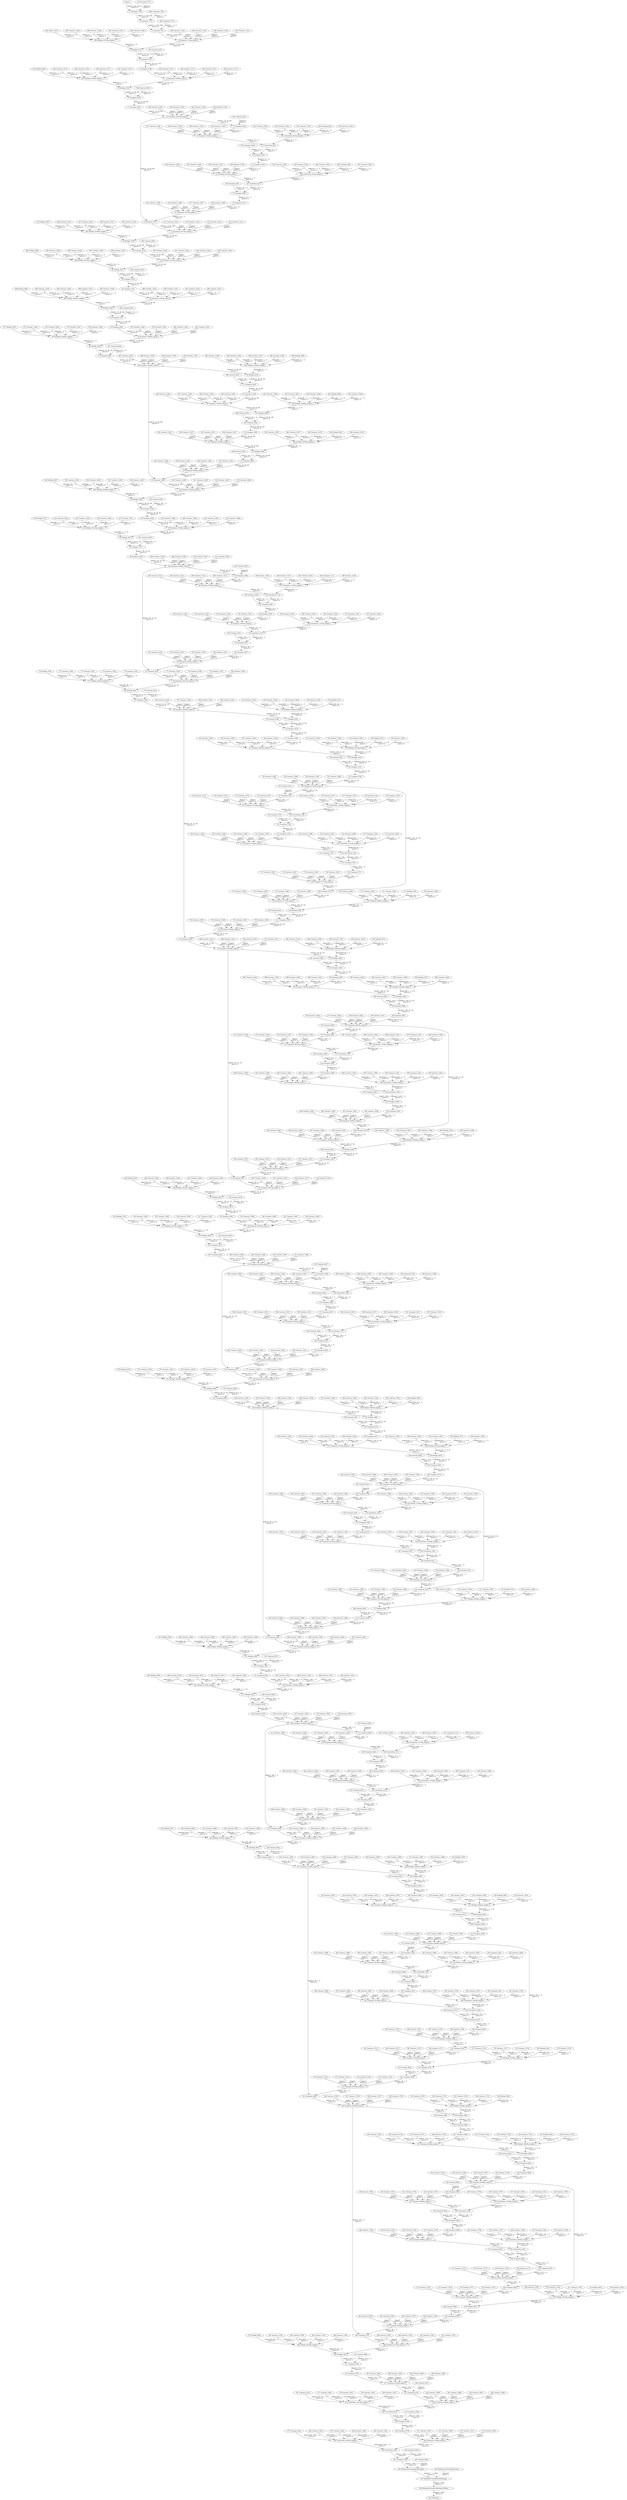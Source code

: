 strict digraph  {
"0 input_1" [id=0, type=Parameter];
"1 Transpose_7780" [id=1, type=Transpose];
"2 Transpose_7774" [id=2, type=Multiply];
"3 Transpose_710" [id=3, type=Add];
"4 Transpose_710/fq_output_0" [id=4, type=FakeQuantize];
"5 Multiply_9170" [id=5, type=Convolution];
"6 Transpose_5170" [id=6, type=Add];
"7 Transpose_5188" [id=7, type=HSwish];
"8 Transpose_5188/fq_output_0" [id=8, type=FakeQuantize];
"9 Multiply_9184" [id=9, type=GroupConvolution];
"10 Transpose_5239" [id=10, type=Add];
"11 Transpose_5241" [id=11, type=Relu];
"12 Transpose_5241/fq_output_0" [id=12, type=FakeQuantize];
"13 Transpose_5245" [id=13, type=ReduceMean];
"14 Transpose_5277" [id=14, type=Multiply];
"15 Transpose_5245/fq_output_0" [id=15, type=FakeQuantize];
"16 Transpose_5277/fq_output_0" [id=16, type=FakeQuantize];
"17 Convolution_801" [id=17, type=Convolution];
"18 Multiply_9198" [id=18, type=Convolution];
"19 Transpose_5251" [id=19, type=Add];
"20 Transpose_5301" [id=20, type=Add];
"21 Transpose_5253" [id=21, type=Relu];
"22 Transpose_5301/fq_output_0" [id=22, type=FakeQuantize];
"23 Transpose_5253/fq_output_0" [id=23, type=FakeQuantize];
"24 Multiply_9212" [id=24, type=Convolution];
"25 Convolution_810" [id=25, type=Convolution];
"26 Transpose_5325" [id=26, type=Add];
"27 Transpose_5259" [id=27, type=Add];
"28 Transpose_5327" [id=28, type=Relu];
"29 Transpose_5273" [id=29, type=HSigmoid];
"30 Transpose_5327/fq_output_0" [id=30, type=FakeQuantize];
"31 Transpose_5273/fq_output_0" [id=31, type=FakeQuantize];
"32 Multiply_9226" [id=32, type=GroupConvolution];
"33 Transpose_5378" [id=33, type=Add];
"34 Transpose_5380" [id=34, type=Relu];
"35 Transpose_5380/fq_output_0" [id=35, type=FakeQuantize];
"36 Multiply_9240" [id=36, type=Convolution];
"37 Transpose_5404" [id=37, type=Add];
"38 Transpose_5404/fq_output_0" [id=38, type=FakeQuantize];
"39 Multiply_9254" [id=39, type=Convolution];
"40 Transpose_5484" [id=40, type=Add];
"41 Transpose_5428" [id=41, type=Add];
"42 Transpose_5484/fq_output_0" [id=42, type=FakeQuantize];
"43 Transpose_5430" [id=43, type=Relu];
"44 Multiply_9296" [id=44, type=Convolution];
"45 Transpose_5430/fq_output_0" [id=45, type=FakeQuantize];
"46 Transpose_5508" [id=46, type=Add];
"47 Multiply_9268" [id=47, type=GroupConvolution];
"48 Transpose_5526" [id=48, type=HSwish];
"49 Transpose_5454" [id=49, type=Add];
"50 Transpose_5526/fq_output_0" [id=50, type=FakeQuantize];
"51 Transpose_5456" [id=51, type=Relu];
"52 Multiply_9310" [id=52, type=GroupConvolution];
"53 Transpose_5456/fq_output_0" [id=53, type=FakeQuantize];
"54 Transpose_5577" [id=54, type=Add];
"55 Multiply_9282" [id=55, type=Convolution];
"56 Transpose_5595" [id=56, type=HSwish];
"57 Transpose_5480" [id=57, type=Add];
"58 Transpose_5595/fq_output_0" [id=58, type=FakeQuantize];
"59 Transpose_5480/fq_output_0" [id=59, type=FakeQuantize];
"60 Transpose_5599" [id=60, type=ReduceMean];
"61 Transpose_5631" [id=61, type=Multiply];
"62 Transpose_5599/fq_output_0" [id=62, type=FakeQuantize];
"63 Transpose_5631/fq_output_0" [id=63, type=FakeQuantize];
"64 Convolution_1132" [id=64, type=Convolution];
"65 Multiply_9324" [id=65, type=Convolution];
"66 Transpose_5605" [id=66, type=Add];
"67 Transpose_5655" [id=67, type=Add];
"68 Transpose_5607" [id=68, type=Relu];
"69 Transpose_5655/fq_output_0" [id=69, type=FakeQuantize];
"70 Transpose_5607/fq_output_0" [id=70, type=FakeQuantize];
"71 Multiply_9338" [id=71, type=Convolution];
"72 Transpose_5803" [id=72, type=Add];
"73 Convolution_1141" [id=73, type=Convolution];
"74 Transpose_5679" [id=74, type=Add];
"75 Transpose_5803/fq_output_0" [id=75, type=FakeQuantize];
"76 Transpose_5613" [id=76, type=Add];
"77 Transpose_5697" [id=77, type=HSwish];
"78 Multiply_9380" [id=78, type=Convolution];
"79 Transpose_5951" [id=79, type=Add];
"80 Transpose_5627" [id=80, type=HSigmoid];
"81 Transpose_5697/fq_output_0" [id=81, type=FakeQuantize];
"82 Transpose_5827" [id=82, type=Add];
"83 Transpose_5951/fq_output_0" [id=83, type=FakeQuantize];
"84 Transpose_5627/fq_output_0" [id=84, type=FakeQuantize];
"85 Multiply_9352" [id=85, type=GroupConvolution];
"86 Transpose_5845" [id=86, type=HSwish];
"87 Multiply_9422" [id=87, type=Convolution];
"88 Transpose_5721" [id=88, type=Add];
"89 Transpose_5845/fq_output_0" [id=89, type=FakeQuantize];
"90 Transpose_5975" [id=90, type=Add];
"91 Transpose_5739" [id=91, type=HSwish];
"92 Multiply_9394" [id=92, type=GroupConvolution];
"93 Transpose_5993" [id=93, type=HSwish];
"94 Transpose_5739/fq_output_0" [id=94, type=FakeQuantize];
"95 Transpose_5869" [id=95, type=Add];
"96 Transpose_5993/fq_output_0" [id=96, type=FakeQuantize];
"97 Transpose_5743" [id=97, type=ReduceMean];
"98 Transpose_5775" [id=98, type=Multiply];
"99 Transpose_5887" [id=99, type=HSwish];
"100 Multiply_9436" [id=100, type=GroupConvolution];
"101 Transpose_5743/fq_output_0" [id=101, type=FakeQuantize];
"102 Transpose_5775/fq_output_0" [id=102, type=FakeQuantize];
"103 Transpose_5887/fq_output_0" [id=103, type=FakeQuantize];
"104 Transpose_6017" [id=104, type=Add];
"105 Convolution_1242" [id=105, type=Convolution];
"106 Multiply_9366" [id=106, type=Convolution];
"107 Transpose_5891" [id=107, type=ReduceMean];
"108 Transpose_5923" [id=108, type=Multiply];
"109 Transpose_6035" [id=109, type=HSwish];
"110 Transpose_5749" [id=110, type=Add];
"111 Transpose_5799" [id=111, type=Add];
"112 Transpose_5891/fq_output_0" [id=112, type=FakeQuantize];
"113 Transpose_5923/fq_output_0" [id=113, type=FakeQuantize];
"114 Transpose_6035/fq_output_0" [id=114, type=FakeQuantize];
"115 Transpose_5751" [id=115, type=Relu];
"116 Transpose_5799/fq_output_0" [id=116, type=FakeQuantize];
"117 Convolution_1353" [id=117, type=Convolution];
"118 Multiply_9408" [id=118, type=Convolution];
"119 Transpose_6039" [id=119, type=ReduceMean];
"120 Transpose_6071" [id=120, type=Multiply];
"121 Transpose_5751/fq_output_0" [id=121, type=FakeQuantize];
"122 Transpose_5897" [id=122, type=Add];
"123 Transpose_5947" [id=123, type=Add];
"124 Transpose_6039/fq_output_0" [id=124, type=FakeQuantize];
"125 Transpose_6071/fq_output_0" [id=125, type=FakeQuantize];
"126 Convolution_1251" [id=126, type=Convolution];
"127 Transpose_5899" [id=127, type=Relu];
"128 Transpose_5947/fq_output_0" [id=128, type=FakeQuantize];
"129 Convolution_1464" [id=129, type=Convolution];
"130 Multiply_9450" [id=130, type=Convolution];
"131 Transpose_5757" [id=131, type=Add];
"132 Transpose_5899/fq_output_0" [id=132, type=FakeQuantize];
"133 Transpose_6045" [id=133, type=Add];
"134 Transpose_6095" [id=134, type=Add];
"135 Transpose_5771" [id=135, type=HSigmoid];
"136 Convolution_1362" [id=136, type=Convolution];
"137 Transpose_6047" [id=137, type=Relu];
"138 Transpose_6095/fq_output_0" [id=138, type=FakeQuantize];
"139 Transpose_5771/fq_output_0" [id=139, type=FakeQuantize];
"140 Transpose_5905" [id=140, type=Add];
"141 Transpose_6047/fq_output_0" [id=141, type=FakeQuantize];
"142 Multiply_9464" [id=142, type=Convolution];
"143 Transpose_6243" [id=143, type=Add];
"144 Transpose_5919" [id=144, type=HSigmoid];
"145 Convolution_1473" [id=145, type=Convolution];
"146 Transpose_6119" [id=146, type=Add];
"147 Transpose_6243/fq_output_0" [id=147, type=FakeQuantize];
"148 Transpose_5919/fq_output_0" [id=148, type=FakeQuantize];
"149 Transpose_6053" [id=149, type=Add];
"150 Transpose_6137" [id=150, type=HSwish];
"151 Multiply_9506" [id=151, type=Convolution];
"152 Transpose_6067" [id=152, type=HSigmoid];
"153 Transpose_6137/fq_output_0" [id=153, type=FakeQuantize];
"154 Transpose_6267" [id=154, type=Add];
"155 Transpose_6067/fq_output_0" [id=155, type=FakeQuantize];
"156 Multiply_9478" [id=156, type=GroupConvolution];
"157 Transpose_6285" [id=157, type=HSwish];
"158 Transpose_6161" [id=158, type=Add];
"159 Transpose_6285/fq_output_0" [id=159, type=FakeQuantize];
"160 Transpose_6179" [id=160, type=HSwish];
"161 Multiply_9520" [id=161, type=GroupConvolution];
"162 Transpose_6179/fq_output_0" [id=162, type=FakeQuantize];
"163 Transpose_6336" [id=163, type=Add];
"164 Transpose_6183" [id=164, type=ReduceMean];
"165 Transpose_6215" [id=165, type=Multiply];
"166 Transpose_6354" [id=166, type=HSwish];
"167 Transpose_6183/fq_output_0" [id=167, type=FakeQuantize];
"168 Transpose_6215/fq_output_0" [id=168, type=FakeQuantize];
"169 Transpose_6354/fq_output_0" [id=169, type=FakeQuantize];
"170 Convolution_1574" [id=170, type=Convolution];
"171 Multiply_9492" [id=171, type=Convolution];
"172 Transpose_6358" [id=172, type=ReduceMean];
"173 Transpose_6390" [id=173, type=Multiply];
"174 Transpose_6189" [id=174, type=Add];
"175 Transpose_6239" [id=175, type=Add];
"176 Transpose_6358/fq_output_0" [id=176, type=FakeQuantize];
"177 Transpose_6390/fq_output_0" [id=177, type=FakeQuantize];
"178 Transpose_6191" [id=178, type=Relu];
"179 Transpose_6239/fq_output_0" [id=179, type=FakeQuantize];
"180 Convolution_1713" [id=180, type=Convolution];
"181 Multiply_9534" [id=181, type=Convolution];
"182 Transpose_6191/fq_output_0" [id=182, type=FakeQuantize];
"183 Transpose_6364" [id=183, type=Add];
"184 Transpose_6414" [id=184, type=Add];
"185 Convolution_1583" [id=185, type=Convolution];
"186 Transpose_6366" [id=186, type=Relu];
"187 Transpose_6414/fq_output_0" [id=187, type=FakeQuantize];
"188 Transpose_6197" [id=188, type=Add];
"189 Transpose_6366/fq_output_0" [id=189, type=FakeQuantize];
"190 Multiply_9548" [id=190, type=Convolution];
"191 Transpose_6562" [id=191, type=Add];
"192 Transpose_6211" [id=192, type=HSigmoid];
"193 Convolution_1722" [id=193, type=Convolution];
"194 Transpose_6438" [id=194, type=Add];
"195 Transpose_6562/fq_output_0" [id=195, type=FakeQuantize];
"196 Transpose_6211/fq_output_0" [id=196, type=FakeQuantize];
"197 Transpose_6372" [id=197, type=Add];
"198 Transpose_6456" [id=198, type=HSwish];
"199 Multiply_9590" [id=199, type=Convolution];
"200 Transpose_6710" [id=200, type=Add];
"201 Transpose_6386" [id=201, type=HSigmoid];
"202 Transpose_6456/fq_output_0" [id=202, type=FakeQuantize];
"203 Transpose_6586" [id=203, type=Add];
"204 Transpose_6710/fq_output_0" [id=204, type=FakeQuantize];
"205 Transpose_6386/fq_output_0" [id=205, type=FakeQuantize];
"206 Multiply_9562" [id=206, type=GroupConvolution];
"207 Transpose_6604" [id=207, type=HSwish];
"208 Multiply_9632" [id=208, type=Convolution];
"209 Transpose_6480" [id=209, type=Add];
"210 Transpose_6604/fq_output_0" [id=210, type=FakeQuantize];
"211 Transpose_6734" [id=211, type=Add];
"212 Transpose_6498" [id=212, type=HSwish];
"213 Multiply_9604" [id=213, type=GroupConvolution];
"214 Transpose_6752" [id=214, type=HSwish];
"215 Transpose_6498/fq_output_0" [id=215, type=FakeQuantize];
"216 Transpose_6628" [id=216, type=Add];
"217 Transpose_6752/fq_output_0" [id=217, type=FakeQuantize];
"218 Transpose_6502" [id=218, type=ReduceMean];
"219 Transpose_6534" [id=219, type=Multiply];
"220 Transpose_6646" [id=220, type=HSwish];
"221 Transpose_6756" [id=221, type=ReduceMean];
"222 Transpose_6502/fq_output_0" [id=222, type=FakeQuantize];
"223 Transpose_6534/fq_output_0" [id=223, type=FakeQuantize];
"224 Transpose_6646/fq_output_0" [id=224, type=FakeQuantize];
"225 Transpose_6756/fq_output_0" [id=225, type=FakeQuantize];
"226 Convolution_1823" [id=226, type=Convolution];
"227 Multiply_9576" [id=227, type=Convolution];
"228 Transpose_6650" [id=228, type=ReduceMean];
"229 Transpose_6682" [id=229, type=Multiply];
"230 Convolution_2013" [id=230, type=Convolution];
"231 Transpose_6508" [id=231, type=Add];
"232 Transpose_6558" [id=232, type=Add];
"233 Transpose_6650/fq_output_0" [id=233, type=FakeQuantize];
"234 Transpose_6682/fq_output_0" [id=234, type=FakeQuantize];
"235 Transpose_6762" [id=235, type=Add];
"236 Transpose_6510" [id=236, type=Relu];
"237 Transpose_6558/fq_output_0" [id=237, type=FakeQuantize];
"238 Convolution_1934" [id=238, type=Convolution];
"239 Multiply_9618" [id=239, type=Convolution];
"240 Transpose_6780" [id=240, type=HSwish];
"241 Transpose_6510/fq_output_0" [id=241, type=FakeQuantize];
"242 Transpose_6656" [id=242, type=Add];
"243 Transpose_6706" [id=243, type=Add];
"244 Transpose_6780/fq_output_0" [id=244, type=FakeQuantize];
"245 Convolution_1832" [id=245, type=Convolution];
"246 Transpose_6658" [id=246, type=Relu];
"247 Transpose_6706/fq_output_0" [id=247, type=FakeQuantize];
"248 Convolution_2025" [id=248, type=Convolution];
"249 Transpose_6516" [id=249, type=Add];
"250 Transpose_6658/fq_output_0" [id=250, type=FakeQuantize];
"251 Transpose_6786" [id=251, type=Add];
"252 Transpose_6530" [id=252, type=HSigmoid];
"253 Convolution_1943" [id=253, type=Convolution];
"254 MobilenetV3small/Logits/BiasAdd" [id=254, type=Reshape];
"255 Transpose_6530/fq_output_0" [id=255, type=FakeQuantize];
"256 Transpose_6664" [id=256, type=Add];
"257 MobilenetV3small/flatten/Reshape" [id=257, type=Reshape];
"258 Transpose_6678" [id=258, type=HSigmoid];
"259 MobilenetV3small/Predictions/Softmax" [id=259, type=Softmax];
"260 Transpose_6678/fq_output_0" [id=260, type=FakeQuantize];
"261 Predictions" [id=261, type=Result];
"262 MobilenetV3small/flatten/Const" [id=262, type=Constant];
"263 Constant_8890" [id=263, type=Constant];
"264 Transpose_6784" [id=264, type=Constant];
"265 Convolution_2025/fq_weights_1" [id=265, type=FakeQuantize];
"266 Constant_13824" [id=266, type=Constant];
"267 Constant_13823" [id=267, type=Constant];
"268 Constant_13822" [id=268, type=Constant];
"269 Constant_13821" [id=269, type=Constant];
"270 Transpose_2024" [id=270, type=Constant];
"271 Constant_13819" [id=271, type=Constant];
"272 Constant_13818" [id=272, type=Constant];
"273 Constant_13817" [id=273, type=Constant];
"274 Constant_13816" [id=274, type=Constant];
"275 Transpose_6760" [id=275, type=Constant];
"276 Convolution_2013/fq_weights_1" [id=276, type=FakeQuantize];
"277 Constant_13814" [id=277, type=Constant];
"278 Constant_13813" [id=278, type=Constant];
"279 Constant_13812" [id=279, type=Constant];
"280 Constant_13811" [id=280, type=Constant];
"281 Transpose_2012" [id=281, type=Constant];
"282 Constant_13809" [id=282, type=Constant];
"283 Constant_13808" [id=283, type=Constant];
"284 Constant_13807" [id=284, type=Constant];
"285 Constant_13806" [id=285, type=Constant];
"286 Constant_6754" [id=286, type=Constant];
"287 Constant_13804" [id=287, type=Constant];
"288 Constant_13803" [id=288, type=Constant];
"289 Constant_13802" [id=289, type=Constant];
"290 Constant_13801" [id=290, type=Constant];
"291 Constant_9640" [id=291, type=Constant];
"292 Multiply_9632/fq_weights_1" [id=292, type=FakeQuantize];
"293 Constant_13799" [id=293, type=Constant];
"294 Constant_13798" [id=294, type=Constant];
"295 Constant_13797" [id=295, type=Constant];
"296 Constant_13796" [id=296, type=Constant];
"297 Multiply_9833" [id=297, type=Constant];
"298 Constant_13794" [id=298, type=Constant];
"299 Constant_13793" [id=299, type=Constant];
"300 Constant_13792" [id=300, type=Constant];
"301 Constant_13791" [id=301, type=Constant];
"302 Constant_13789" [id=302, type=Constant];
"303 Constant_13788" [id=303, type=Constant];
"304 Constant_13787" [id=304, type=Constant];
"305 Constant_13786" [id=305, type=Constant];
"306 Constant_9626" [id=306, type=Constant];
"307 Multiply_9618/fq_weights_1" [id=307, type=FakeQuantize];
"308 Constant_13784" [id=308, type=Constant];
"309 Constant_13783" [id=309, type=Constant];
"310 Constant_13782" [id=310, type=Constant];
"311 Constant_13781" [id=311, type=Constant];
"312 Multiply_9827" [id=312, type=Constant];
"313 Constant_13779" [id=313, type=Constant];
"314 Constant_13778" [id=314, type=Constant];
"315 Constant_13777" [id=315, type=Constant];
"316 Constant_13776" [id=316, type=Constant];
"317 Constant_13774" [id=317, type=Constant];
"318 Constant_13773" [id=318, type=Constant];
"319 Constant_13772" [id=319, type=Constant];
"320 Constant_13771" [id=320, type=Constant];
"321 Transpose_6662" [id=321, type=Constant];
"322 Convolution_1943/fq_weights_1" [id=322, type=FakeQuantize];
"323 Constant_13769" [id=323, type=Constant];
"324 Constant_13768" [id=324, type=Constant];
"325 Constant_13767" [id=325, type=Constant];
"326 Constant_13766" [id=326, type=Constant];
"327 Transpose_1942" [id=327, type=Constant];
"328 Constant_13764" [id=328, type=Constant];
"329 Constant_13763" [id=329, type=Constant];
"330 Constant_13762" [id=330, type=Constant];
"331 Constant_13761" [id=331, type=Constant];
"332 Transpose_6654" [id=332, type=Constant];
"333 Convolution_1934/fq_weights_1" [id=333, type=FakeQuantize];
"334 Constant_13759" [id=334, type=Constant];
"335 Constant_13758" [id=335, type=Constant];
"336 Constant_13757" [id=336, type=Constant];
"337 Constant_13756" [id=337, type=Constant];
"338 Transpose_1933" [id=338, type=Constant];
"339 Constant_13754" [id=339, type=Constant];
"340 Constant_13753" [id=340, type=Constant];
"341 Constant_13752" [id=341, type=Constant];
"342 Constant_13751" [id=342, type=Constant];
"343 Constant_6648" [id=343, type=Constant];
"344 Constant_13749" [id=344, type=Constant];
"345 Constant_13748" [id=345, type=Constant];
"346 Constant_13747" [id=346, type=Constant];
"347 Constant_13746" [id=347, type=Constant];
"348 Constant_9612" [id=348, type=Constant];
"349 Multiply_9604/fq_weights_1" [id=349, type=FakeQuantize];
"350 Constant_13744" [id=350, type=Constant];
"351 Constant_13743" [id=351, type=Constant];
"352 Constant_13742" [id=352, type=Constant];
"353 Constant_13741" [id=353, type=Constant];
"354 Multiply_9822" [id=354, type=Constant];
"355 Constant_13739" [id=355, type=Constant];
"356 Constant_13738" [id=356, type=Constant];
"357 Constant_13737" [id=357, type=Constant];
"358 Constant_13736" [id=358, type=Constant];
"359 Constant_9598" [id=359, type=Constant];
"360 Multiply_9590/fq_weights_1" [id=360, type=FakeQuantize];
"361 Constant_13734" [id=361, type=Constant];
"362 Constant_13733" [id=362, type=Constant];
"363 Constant_13732" [id=363, type=Constant];
"364 Constant_13731" [id=364, type=Constant];
"365 Multiply_9816" [id=365, type=Constant];
"366 Constant_13729" [id=366, type=Constant];
"367 Constant_13728" [id=367, type=Constant];
"368 Constant_13727" [id=368, type=Constant];
"369 Constant_13726" [id=369, type=Constant];
"370 Constant_13724" [id=370, type=Constant];
"371 Constant_13723" [id=371, type=Constant];
"372 Constant_13722" [id=372, type=Constant];
"373 Constant_13721" [id=373, type=Constant];
"374 Constant_9584" [id=374, type=Constant];
"375 Multiply_9576/fq_weights_1" [id=375, type=FakeQuantize];
"376 Constant_13719" [id=376, type=Constant];
"377 Constant_13718" [id=377, type=Constant];
"378 Constant_13717" [id=378, type=Constant];
"379 Constant_13716" [id=379, type=Constant];
"380 Multiply_9810" [id=380, type=Constant];
"381 Constant_13714" [id=381, type=Constant];
"382 Constant_13713" [id=382, type=Constant];
"383 Constant_13712" [id=383, type=Constant];
"384 Constant_13711" [id=384, type=Constant];
"385 Constant_13709" [id=385, type=Constant];
"386 Constant_13708" [id=386, type=Constant];
"387 Constant_13707" [id=387, type=Constant];
"388 Constant_13706" [id=388, type=Constant];
"389 Transpose_6514" [id=389, type=Constant];
"390 Convolution_1832/fq_weights_1" [id=390, type=FakeQuantize];
"391 Constant_13704" [id=391, type=Constant];
"392 Constant_13703" [id=392, type=Constant];
"393 Constant_13702" [id=393, type=Constant];
"394 Constant_13701" [id=394, type=Constant];
"395 Transpose_1831" [id=395, type=Constant];
"396 Constant_13699" [id=396, type=Constant];
"397 Constant_13698" [id=397, type=Constant];
"398 Constant_13697" [id=398, type=Constant];
"399 Constant_13696" [id=399, type=Constant];
"400 Transpose_6506" [id=400, type=Constant];
"401 Convolution_1823/fq_weights_1" [id=401, type=FakeQuantize];
"402 Constant_13694" [id=402, type=Constant];
"403 Constant_13693" [id=403, type=Constant];
"404 Constant_13692" [id=404, type=Constant];
"405 Constant_13691" [id=405, type=Constant];
"406 Transpose_1822" [id=406, type=Constant];
"407 Constant_13689" [id=407, type=Constant];
"408 Constant_13688" [id=408, type=Constant];
"409 Constant_13687" [id=409, type=Constant];
"410 Constant_13686" [id=410, type=Constant];
"411 Constant_6500" [id=411, type=Constant];
"412 Constant_13684" [id=412, type=Constant];
"413 Constant_13683" [id=413, type=Constant];
"414 Constant_13682" [id=414, type=Constant];
"415 Constant_13681" [id=415, type=Constant];
"416 Constant_9570" [id=416, type=Constant];
"417 Multiply_9562/fq_weights_1" [id=417, type=FakeQuantize];
"418 Constant_13679" [id=418, type=Constant];
"419 Constant_13678" [id=419, type=Constant];
"420 Constant_13677" [id=420, type=Constant];
"421 Constant_13676" [id=421, type=Constant];
"422 Multiply_9805" [id=422, type=Constant];
"423 Constant_13674" [id=423, type=Constant];
"424 Constant_13673" [id=424, type=Constant];
"425 Constant_13672" [id=425, type=Constant];
"426 Constant_13671" [id=426, type=Constant];
"427 Constant_9556" [id=427, type=Constant];
"428 Multiply_9548/fq_weights_1" [id=428, type=FakeQuantize];
"429 Constant_13669" [id=429, type=Constant];
"430 Constant_13668" [id=430, type=Constant];
"431 Constant_13667" [id=431, type=Constant];
"432 Constant_13666" [id=432, type=Constant];
"433 Multiply_9799" [id=433, type=Constant];
"434 Constant_13664" [id=434, type=Constant];
"435 Constant_13663" [id=435, type=Constant];
"436 Constant_13662" [id=436, type=Constant];
"437 Constant_13661" [id=437, type=Constant];
"438 Constant_9542" [id=438, type=Constant];
"439 Multiply_9534/fq_weights_1" [id=439, type=FakeQuantize];
"440 Constant_13659" [id=440, type=Constant];
"441 Constant_13658" [id=441, type=Constant];
"442 Constant_13657" [id=442, type=Constant];
"443 Constant_13656" [id=443, type=Constant];
"444 Multiply_9793" [id=444, type=Constant];
"445 Constant_13654" [id=445, type=Constant];
"446 Constant_13653" [id=446, type=Constant];
"447 Constant_13652" [id=447, type=Constant];
"448 Constant_13651" [id=448, type=Constant];
"449 Constant_13649" [id=449, type=Constant];
"450 Constant_13648" [id=450, type=Constant];
"451 Constant_13647" [id=451, type=Constant];
"452 Constant_13646" [id=452, type=Constant];
"453 Transpose_6370" [id=453, type=Constant];
"454 Convolution_1722/fq_weights_1" [id=454, type=FakeQuantize];
"455 Constant_13644" [id=455, type=Constant];
"456 Constant_13643" [id=456, type=Constant];
"457 Constant_13642" [id=457, type=Constant];
"458 Constant_13641" [id=458, type=Constant];
"459 Transpose_1721" [id=459, type=Constant];
"460 Constant_13639" [id=460, type=Constant];
"461 Constant_13638" [id=461, type=Constant];
"462 Constant_13637" [id=462, type=Constant];
"463 Constant_13636" [id=463, type=Constant];
"464 Transpose_6362" [id=464, type=Constant];
"465 Convolution_1713/fq_weights_1" [id=465, type=FakeQuantize];
"466 Constant_13634" [id=466, type=Constant];
"467 Constant_13633" [id=467, type=Constant];
"468 Constant_13632" [id=468, type=Constant];
"469 Constant_13631" [id=469, type=Constant];
"470 Transpose_1712" [id=470, type=Constant];
"471 Constant_13629" [id=471, type=Constant];
"472 Constant_13628" [id=472, type=Constant];
"473 Constant_13627" [id=473, type=Constant];
"474 Constant_13626" [id=474, type=Constant];
"475 Constant_6356" [id=475, type=Constant];
"476 Constant_13624" [id=476, type=Constant];
"477 Constant_13623" [id=477, type=Constant];
"478 Constant_13622" [id=478, type=Constant];
"479 Constant_13621" [id=479, type=Constant];
"480 Constant_9528" [id=480, type=Constant];
"481 Multiply_9520/fq_weights_1" [id=481, type=FakeQuantize];
"482 Constant_13619" [id=482, type=Constant];
"483 Constant_13618" [id=483, type=Constant];
"484 Constant_13617" [id=484, type=Constant];
"485 Constant_13616" [id=485, type=Constant];
"486 Multiply_9788" [id=486, type=Constant];
"487 Constant_13614" [id=487, type=Constant];
"488 Constant_13613" [id=488, type=Constant];
"489 Constant_13612" [id=489, type=Constant];
"490 Constant_13611" [id=490, type=Constant];
"491 Constant_9514" [id=491, type=Constant];
"492 Multiply_9506/fq_weights_1" [id=492, type=FakeQuantize];
"493 Constant_13609" [id=493, type=Constant];
"494 Constant_13608" [id=494, type=Constant];
"495 Constant_13607" [id=495, type=Constant];
"496 Constant_13606" [id=496, type=Constant];
"497 Multiply_9782" [id=497, type=Constant];
"498 Constant_13604" [id=498, type=Constant];
"499 Constant_13603" [id=499, type=Constant];
"500 Constant_13602" [id=500, type=Constant];
"501 Constant_13601" [id=501, type=Constant];
"502 Constant_13599" [id=502, type=Constant];
"503 Constant_13598" [id=503, type=Constant];
"504 Constant_13597" [id=504, type=Constant];
"505 Constant_13596" [id=505, type=Constant];
"506 Constant_9500" [id=506, type=Constant];
"507 Multiply_9492/fq_weights_1" [id=507, type=FakeQuantize];
"508 Constant_13594" [id=508, type=Constant];
"509 Constant_13593" [id=509, type=Constant];
"510 Constant_13592" [id=510, type=Constant];
"511 Constant_13591" [id=511, type=Constant];
"512 Multiply_9776" [id=512, type=Constant];
"513 Constant_13589" [id=513, type=Constant];
"514 Constant_13588" [id=514, type=Constant];
"515 Constant_13587" [id=515, type=Constant];
"516 Constant_13586" [id=516, type=Constant];
"517 Constant_13584" [id=517, type=Constant];
"518 Constant_13583" [id=518, type=Constant];
"519 Constant_13582" [id=519, type=Constant];
"520 Constant_13581" [id=520, type=Constant];
"521 Transpose_6195" [id=521, type=Constant];
"522 Convolution_1583/fq_weights_1" [id=522, type=FakeQuantize];
"523 Constant_13579" [id=523, type=Constant];
"524 Constant_13578" [id=524, type=Constant];
"525 Constant_13577" [id=525, type=Constant];
"526 Constant_13576" [id=526, type=Constant];
"527 Transpose_1582" [id=527, type=Constant];
"528 Constant_13574" [id=528, type=Constant];
"529 Constant_13573" [id=529, type=Constant];
"530 Constant_13572" [id=530, type=Constant];
"531 Constant_13571" [id=531, type=Constant];
"532 Transpose_6187" [id=532, type=Constant];
"533 Convolution_1574/fq_weights_1" [id=533, type=FakeQuantize];
"534 Constant_13569" [id=534, type=Constant];
"535 Constant_13568" [id=535, type=Constant];
"536 Constant_13567" [id=536, type=Constant];
"537 Constant_13566" [id=537, type=Constant];
"538 Transpose_1573" [id=538, type=Constant];
"539 Constant_13564" [id=539, type=Constant];
"540 Constant_13563" [id=540, type=Constant];
"541 Constant_13562" [id=541, type=Constant];
"542 Constant_13561" [id=542, type=Constant];
"543 Constant_6181" [id=543, type=Constant];
"544 Constant_13559" [id=544, type=Constant];
"545 Constant_13558" [id=545, type=Constant];
"546 Constant_13557" [id=546, type=Constant];
"547 Constant_13556" [id=547, type=Constant];
"548 Constant_9486" [id=548, type=Constant];
"549 Multiply_9478/fq_weights_1" [id=549, type=FakeQuantize];
"550 Constant_13554" [id=550, type=Constant];
"551 Constant_13553" [id=551, type=Constant];
"552 Constant_13552" [id=552, type=Constant];
"553 Constant_13551" [id=553, type=Constant];
"554 Multiply_9771" [id=554, type=Constant];
"555 Constant_13549" [id=555, type=Constant];
"556 Constant_13548" [id=556, type=Constant];
"557 Constant_13547" [id=557, type=Constant];
"558 Constant_13546" [id=558, type=Constant];
"559 Constant_9472" [id=559, type=Constant];
"560 Multiply_9464/fq_weights_1" [id=560, type=FakeQuantize];
"561 Constant_13544" [id=561, type=Constant];
"562 Constant_13543" [id=562, type=Constant];
"563 Constant_13542" [id=563, type=Constant];
"564 Constant_13541" [id=564, type=Constant];
"565 Multiply_9765" [id=565, type=Constant];
"566 Constant_13539" [id=566, type=Constant];
"567 Constant_13538" [id=567, type=Constant];
"568 Constant_13537" [id=568, type=Constant];
"569 Constant_13536" [id=569, type=Constant];
"570 Constant_9458" [id=570, type=Constant];
"571 Multiply_9450/fq_weights_1" [id=571, type=FakeQuantize];
"572 Constant_13534" [id=572, type=Constant];
"573 Constant_13533" [id=573, type=Constant];
"574 Constant_13532" [id=574, type=Constant];
"575 Constant_13531" [id=575, type=Constant];
"576 Multiply_9759" [id=576, type=Constant];
"577 Constant_13529" [id=577, type=Constant];
"578 Constant_13528" [id=578, type=Constant];
"579 Constant_13527" [id=579, type=Constant];
"580 Constant_13526" [id=580, type=Constant];
"581 Constant_13524" [id=581, type=Constant];
"582 Constant_13523" [id=582, type=Constant];
"583 Constant_13522" [id=583, type=Constant];
"584 Constant_13521" [id=584, type=Constant];
"585 Transpose_6051" [id=585, type=Constant];
"586 Convolution_1473/fq_weights_1" [id=586, type=FakeQuantize];
"587 Constant_13519" [id=587, type=Constant];
"588 Constant_13518" [id=588, type=Constant];
"589 Constant_13517" [id=589, type=Constant];
"590 Constant_13516" [id=590, type=Constant];
"591 Transpose_1472" [id=591, type=Constant];
"592 Constant_13514" [id=592, type=Constant];
"593 Constant_13513" [id=593, type=Constant];
"594 Constant_13512" [id=594, type=Constant];
"595 Constant_13511" [id=595, type=Constant];
"596 Transpose_6043" [id=596, type=Constant];
"597 Convolution_1464/fq_weights_1" [id=597, type=FakeQuantize];
"598 Constant_13509" [id=598, type=Constant];
"599 Constant_13508" [id=599, type=Constant];
"600 Constant_13507" [id=600, type=Constant];
"601 Constant_13506" [id=601, type=Constant];
"602 Transpose_1463" [id=602, type=Constant];
"603 Constant_13504" [id=603, type=Constant];
"604 Constant_13503" [id=604, type=Constant];
"605 Constant_13502" [id=605, type=Constant];
"606 Constant_13501" [id=606, type=Constant];
"607 Constant_6037" [id=607, type=Constant];
"608 Constant_13499" [id=608, type=Constant];
"609 Constant_13498" [id=609, type=Constant];
"610 Constant_13497" [id=610, type=Constant];
"611 Constant_13496" [id=611, type=Constant];
"612 Constant_9444" [id=612, type=Constant];
"613 Multiply_9436/fq_weights_1" [id=613, type=FakeQuantize];
"614 Constant_13494" [id=614, type=Constant];
"615 Constant_13493" [id=615, type=Constant];
"616 Constant_13492" [id=616, type=Constant];
"617 Constant_13491" [id=617, type=Constant];
"618 Multiply_9754" [id=618, type=Constant];
"619 Constant_13489" [id=619, type=Constant];
"620 Constant_13488" [id=620, type=Constant];
"621 Constant_13487" [id=621, type=Constant];
"622 Constant_13486" [id=622, type=Constant];
"623 Constant_9430" [id=623, type=Constant];
"624 Multiply_9422/fq_weights_1" [id=624, type=FakeQuantize];
"625 Constant_13484" [id=625, type=Constant];
"626 Constant_13483" [id=626, type=Constant];
"627 Constant_13482" [id=627, type=Constant];
"628 Constant_13481" [id=628, type=Constant];
"629 Multiply_9748" [id=629, type=Constant];
"630 Constant_13479" [id=630, type=Constant];
"631 Constant_13478" [id=631, type=Constant];
"632 Constant_13477" [id=632, type=Constant];
"633 Constant_13476" [id=633, type=Constant];
"634 Constant_13474" [id=634, type=Constant];
"635 Constant_13473" [id=635, type=Constant];
"636 Constant_13472" [id=636, type=Constant];
"637 Constant_13471" [id=637, type=Constant];
"638 Constant_9416" [id=638, type=Constant];
"639 Multiply_9408/fq_weights_1" [id=639, type=FakeQuantize];
"640 Constant_13469" [id=640, type=Constant];
"641 Constant_13468" [id=641, type=Constant];
"642 Constant_13467" [id=642, type=Constant];
"643 Constant_13466" [id=643, type=Constant];
"644 Multiply_9742" [id=644, type=Constant];
"645 Constant_13464" [id=645, type=Constant];
"646 Constant_13463" [id=646, type=Constant];
"647 Constant_13462" [id=647, type=Constant];
"648 Constant_13461" [id=648, type=Constant];
"649 Constant_13459" [id=649, type=Constant];
"650 Constant_13458" [id=650, type=Constant];
"651 Constant_13457" [id=651, type=Constant];
"652 Constant_13456" [id=652, type=Constant];
"653 Transpose_5903" [id=653, type=Constant];
"654 Convolution_1362/fq_weights_1" [id=654, type=FakeQuantize];
"655 Constant_13454" [id=655, type=Constant];
"656 Constant_13453" [id=656, type=Constant];
"657 Constant_13452" [id=657, type=Constant];
"658 Constant_13451" [id=658, type=Constant];
"659 Transpose_1361" [id=659, type=Constant];
"660 Constant_13449" [id=660, type=Constant];
"661 Constant_13448" [id=661, type=Constant];
"662 Constant_13447" [id=662, type=Constant];
"663 Constant_13446" [id=663, type=Constant];
"664 Transpose_5895" [id=664, type=Constant];
"665 Convolution_1353/fq_weights_1" [id=665, type=FakeQuantize];
"666 Constant_13444" [id=666, type=Constant];
"667 Constant_13443" [id=667, type=Constant];
"668 Constant_13442" [id=668, type=Constant];
"669 Constant_13441" [id=669, type=Constant];
"670 Transpose_1352" [id=670, type=Constant];
"671 Constant_13439" [id=671, type=Constant];
"672 Constant_13438" [id=672, type=Constant];
"673 Constant_13437" [id=673, type=Constant];
"674 Constant_13436" [id=674, type=Constant];
"675 Constant_5889" [id=675, type=Constant];
"676 Constant_13434" [id=676, type=Constant];
"677 Constant_13433" [id=677, type=Constant];
"678 Constant_13432" [id=678, type=Constant];
"679 Constant_13431" [id=679, type=Constant];
"680 Constant_9402" [id=680, type=Constant];
"681 Multiply_9394/fq_weights_1" [id=681, type=FakeQuantize];
"682 Constant_13429" [id=682, type=Constant];
"683 Constant_13428" [id=683, type=Constant];
"684 Constant_13427" [id=684, type=Constant];
"685 Constant_13426" [id=685, type=Constant];
"686 Multiply_9737" [id=686, type=Constant];
"687 Constant_13424" [id=687, type=Constant];
"688 Constant_13423" [id=688, type=Constant];
"689 Constant_13422" [id=689, type=Constant];
"690 Constant_13421" [id=690, type=Constant];
"691 Constant_9388" [id=691, type=Constant];
"692 Multiply_9380/fq_weights_1" [id=692, type=FakeQuantize];
"693 Constant_13419" [id=693, type=Constant];
"694 Constant_13418" [id=694, type=Constant];
"695 Constant_13417" [id=695, type=Constant];
"696 Constant_13416" [id=696, type=Constant];
"697 Multiply_9731" [id=697, type=Constant];
"698 Constant_13414" [id=698, type=Constant];
"699 Constant_13413" [id=699, type=Constant];
"700 Constant_13412" [id=700, type=Constant];
"701 Constant_13411" [id=701, type=Constant];
"702 Constant_13409" [id=702, type=Constant];
"703 Constant_13408" [id=703, type=Constant];
"704 Constant_13407" [id=704, type=Constant];
"705 Constant_13406" [id=705, type=Constant];
"706 Constant_9374" [id=706, type=Constant];
"707 Multiply_9366/fq_weights_1" [id=707, type=FakeQuantize];
"708 Constant_13404" [id=708, type=Constant];
"709 Constant_13403" [id=709, type=Constant];
"710 Constant_13402" [id=710, type=Constant];
"711 Constant_13401" [id=711, type=Constant];
"712 Multiply_9725" [id=712, type=Constant];
"713 Constant_13399" [id=713, type=Constant];
"714 Constant_13398" [id=714, type=Constant];
"715 Constant_13397" [id=715, type=Constant];
"716 Constant_13396" [id=716, type=Constant];
"717 Constant_13394" [id=717, type=Constant];
"718 Constant_13393" [id=718, type=Constant];
"719 Constant_13392" [id=719, type=Constant];
"720 Constant_13391" [id=720, type=Constant];
"721 Transpose_5755" [id=721, type=Constant];
"722 Convolution_1251/fq_weights_1" [id=722, type=FakeQuantize];
"723 Constant_13389" [id=723, type=Constant];
"724 Constant_13388" [id=724, type=Constant];
"725 Constant_13387" [id=725, type=Constant];
"726 Constant_13386" [id=726, type=Constant];
"727 Transpose_1250" [id=727, type=Constant];
"728 Constant_13384" [id=728, type=Constant];
"729 Constant_13383" [id=729, type=Constant];
"730 Constant_13382" [id=730, type=Constant];
"731 Constant_13381" [id=731, type=Constant];
"732 Transpose_5747" [id=732, type=Constant];
"733 Convolution_1242/fq_weights_1" [id=733, type=FakeQuantize];
"734 Constant_13379" [id=734, type=Constant];
"735 Constant_13378" [id=735, type=Constant];
"736 Constant_13377" [id=736, type=Constant];
"737 Constant_13376" [id=737, type=Constant];
"738 Transpose_1241" [id=738, type=Constant];
"739 Constant_13374" [id=739, type=Constant];
"740 Constant_13373" [id=740, type=Constant];
"741 Constant_13372" [id=741, type=Constant];
"742 Constant_13371" [id=742, type=Constant];
"743 Constant_5741" [id=743, type=Constant];
"744 Constant_13369" [id=744, type=Constant];
"745 Constant_13368" [id=745, type=Constant];
"746 Constant_13367" [id=746, type=Constant];
"747 Constant_13366" [id=747, type=Constant];
"748 Constant_9360" [id=748, type=Constant];
"749 Multiply_9352/fq_weights_1" [id=749, type=FakeQuantize];
"750 Constant_13364" [id=750, type=Constant];
"751 Constant_13363" [id=751, type=Constant];
"752 Constant_13362" [id=752, type=Constant];
"753 Constant_13361" [id=753, type=Constant];
"754 Multiply_9720" [id=754, type=Constant];
"755 Constant_13359" [id=755, type=Constant];
"756 Constant_13358" [id=756, type=Constant];
"757 Constant_13357" [id=757, type=Constant];
"758 Constant_13356" [id=758, type=Constant];
"759 Constant_9346" [id=759, type=Constant];
"760 Multiply_9338/fq_weights_1" [id=760, type=FakeQuantize];
"761 Constant_13354" [id=761, type=Constant];
"762 Constant_13353" [id=762, type=Constant];
"763 Constant_13352" [id=763, type=Constant];
"764 Constant_13351" [id=764, type=Constant];
"765 Multiply_9714" [id=765, type=Constant];
"766 Constant_13349" [id=766, type=Constant];
"767 Constant_13348" [id=767, type=Constant];
"768 Constant_13347" [id=768, type=Constant];
"769 Constant_13346" [id=769, type=Constant];
"770 Constant_9332" [id=770, type=Constant];
"771 Multiply_9324/fq_weights_1" [id=771, type=FakeQuantize];
"772 Constant_13344" [id=772, type=Constant];
"773 Constant_13343" [id=773, type=Constant];
"774 Constant_13342" [id=774, type=Constant];
"775 Constant_13341" [id=775, type=Constant];
"776 Multiply_9708" [id=776, type=Constant];
"777 Constant_13339" [id=777, type=Constant];
"778 Constant_13338" [id=778, type=Constant];
"779 Constant_13337" [id=779, type=Constant];
"780 Constant_13336" [id=780, type=Constant];
"781 Constant_13334" [id=781, type=Constant];
"782 Constant_13333" [id=782, type=Constant];
"783 Constant_13332" [id=783, type=Constant];
"784 Constant_13331" [id=784, type=Constant];
"785 Transpose_5611" [id=785, type=Constant];
"786 Convolution_1141/fq_weights_1" [id=786, type=FakeQuantize];
"787 Constant_13329" [id=787, type=Constant];
"788 Constant_13328" [id=788, type=Constant];
"789 Constant_13327" [id=789, type=Constant];
"790 Constant_13326" [id=790, type=Constant];
"791 Transpose_1140" [id=791, type=Constant];
"792 Constant_13324" [id=792, type=Constant];
"793 Constant_13323" [id=793, type=Constant];
"794 Constant_13322" [id=794, type=Constant];
"795 Constant_13321" [id=795, type=Constant];
"796 Transpose_5603" [id=796, type=Constant];
"797 Convolution_1132/fq_weights_1" [id=797, type=FakeQuantize];
"798 Constant_13319" [id=798, type=Constant];
"799 Constant_13318" [id=799, type=Constant];
"800 Constant_13317" [id=800, type=Constant];
"801 Constant_13316" [id=801, type=Constant];
"802 Transpose_1131" [id=802, type=Constant];
"803 Constant_13314" [id=803, type=Constant];
"804 Constant_13313" [id=804, type=Constant];
"805 Constant_13312" [id=805, type=Constant];
"806 Constant_13311" [id=806, type=Constant];
"807 Constant_5597" [id=807, type=Constant];
"808 Constant_13309" [id=808, type=Constant];
"809 Constant_13308" [id=809, type=Constant];
"810 Constant_13307" [id=810, type=Constant];
"811 Constant_13306" [id=811, type=Constant];
"812 Constant_9318" [id=812, type=Constant];
"813 Multiply_9310/fq_weights_1" [id=813, type=FakeQuantize];
"814 Constant_13304" [id=814, type=Constant];
"815 Constant_13303" [id=815, type=Constant];
"816 Constant_13302" [id=816, type=Constant];
"817 Constant_13301" [id=817, type=Constant];
"818 Multiply_9703" [id=818, type=Constant];
"819 Constant_13299" [id=819, type=Constant];
"820 Constant_13298" [id=820, type=Constant];
"821 Constant_13297" [id=821, type=Constant];
"822 Constant_13296" [id=822, type=Constant];
"823 Constant_9304" [id=823, type=Constant];
"824 Multiply_9296/fq_weights_1" [id=824, type=FakeQuantize];
"825 Constant_13294" [id=825, type=Constant];
"826 Constant_13293" [id=826, type=Constant];
"827 Constant_13292" [id=827, type=Constant];
"828 Constant_13291" [id=828, type=Constant];
"829 Multiply_9697" [id=829, type=Constant];
"830 Constant_13289" [id=830, type=Constant];
"831 Constant_13288" [id=831, type=Constant];
"832 Constant_13287" [id=832, type=Constant];
"833 Constant_13286" [id=833, type=Constant];
"834 Constant_13284" [id=834, type=Constant];
"835 Constant_13283" [id=835, type=Constant];
"836 Constant_13282" [id=836, type=Constant];
"837 Constant_13281" [id=837, type=Constant];
"838 Constant_9290" [id=838, type=Constant];
"839 Multiply_9282/fq_weights_1" [id=839, type=FakeQuantize];
"840 Constant_13279" [id=840, type=Constant];
"841 Constant_13278" [id=841, type=Constant];
"842 Constant_13277" [id=842, type=Constant];
"843 Constant_13276" [id=843, type=Constant];
"844 Multiply_9691" [id=844, type=Constant];
"845 Constant_13274" [id=845, type=Constant];
"846 Constant_13273" [id=846, type=Constant];
"847 Constant_13272" [id=847, type=Constant];
"848 Constant_13271" [id=848, type=Constant];
"849 Constant_9276" [id=849, type=Constant];
"850 Multiply_9268/fq_weights_1" [id=850, type=FakeQuantize];
"851 Constant_13269" [id=851, type=Constant];
"852 Constant_13268" [id=852, type=Constant];
"853 Constant_13267" [id=853, type=Constant];
"854 Constant_13266" [id=854, type=Constant];
"855 Multiply_9686" [id=855, type=Constant];
"856 Constant_13264" [id=856, type=Constant];
"857 Constant_13263" [id=857, type=Constant];
"858 Constant_13262" [id=858, type=Constant];
"859 Constant_13261" [id=859, type=Constant];
"860 Constant_9262" [id=860, type=Constant];
"861 Multiply_9254/fq_weights_1" [id=861, type=FakeQuantize];
"862 Constant_13259" [id=862, type=Constant];
"863 Constant_13258" [id=863, type=Constant];
"864 Constant_13257" [id=864, type=Constant];
"865 Constant_13256" [id=865, type=Constant];
"866 Multiply_9680" [id=866, type=Constant];
"867 Constant_13254" [id=867, type=Constant];
"868 Constant_13253" [id=868, type=Constant];
"869 Constant_13252" [id=869, type=Constant];
"870 Constant_13251" [id=870, type=Constant];
"871 Constant_9248" [id=871, type=Constant];
"872 Multiply_9240/fq_weights_1" [id=872, type=FakeQuantize];
"873 Constant_13249" [id=873, type=Constant];
"874 Constant_13248" [id=874, type=Constant];
"875 Constant_13247" [id=875, type=Constant];
"876 Constant_13246" [id=876, type=Constant];
"877 Multiply_9674" [id=877, type=Constant];
"878 Constant_13244" [id=878, type=Constant];
"879 Constant_13243" [id=879, type=Constant];
"880 Constant_13242" [id=880, type=Constant];
"881 Constant_13241" [id=881, type=Constant];
"882 Constant_9234" [id=882, type=Constant];
"883 Multiply_9226/fq_weights_1" [id=883, type=FakeQuantize];
"884 Constant_13239" [id=884, type=Constant];
"885 Constant_13238" [id=885, type=Constant];
"886 Constant_13237" [id=886, type=Constant];
"887 Constant_13236" [id=887, type=Constant];
"888 Multiply_9669" [id=888, type=Constant];
"889 Constant_13234" [id=889, type=Constant];
"890 Constant_13233" [id=890, type=Constant];
"891 Constant_13232" [id=891, type=Constant];
"892 Constant_13231" [id=892, type=Constant];
"893 Constant_9220" [id=893, type=Constant];
"894 Multiply_9212/fq_weights_1" [id=894, type=FakeQuantize];
"895 Constant_13229" [id=895, type=Constant];
"896 Constant_13228" [id=896, type=Constant];
"897 Constant_13227" [id=897, type=Constant];
"898 Constant_13226" [id=898, type=Constant];
"899 Multiply_9663" [id=899, type=Constant];
"900 Constant_13224" [id=900, type=Constant];
"901 Constant_13223" [id=901, type=Constant];
"902 Constant_13222" [id=902, type=Constant];
"903 Constant_13221" [id=903, type=Constant];
"904 Constant_9206" [id=904, type=Constant];
"905 Multiply_9198/fq_weights_1" [id=905, type=FakeQuantize];
"906 Constant_13219" [id=906, type=Constant];
"907 Constant_13218" [id=907, type=Constant];
"908 Constant_13217" [id=908, type=Constant];
"909 Constant_13216" [id=909, type=Constant];
"910 Multiply_9657" [id=910, type=Constant];
"911 Constant_13214" [id=911, type=Constant];
"912 Constant_13213" [id=912, type=Constant];
"913 Constant_13212" [id=913, type=Constant];
"914 Constant_13211" [id=914, type=Constant];
"915 Constant_13209" [id=915, type=Constant];
"916 Constant_13208" [id=916, type=Constant];
"917 Constant_13207" [id=917, type=Constant];
"918 Constant_13206" [id=918, type=Constant];
"919 Transpose_5257" [id=919, type=Constant];
"920 Convolution_810/fq_weights_1" [id=920, type=FakeQuantize];
"921 Constant_13204" [id=921, type=Constant];
"922 Constant_13203" [id=922, type=Constant];
"923 Constant_13202" [id=923, type=Constant];
"924 Constant_13201" [id=924, type=Constant];
"925 Transpose_809" [id=925, type=Constant];
"926 Constant_13199" [id=926, type=Constant];
"927 Constant_13198" [id=927, type=Constant];
"928 Constant_13197" [id=928, type=Constant];
"929 Constant_13196" [id=929, type=Constant];
"930 Transpose_5249" [id=930, type=Constant];
"931 Convolution_801/fq_weights_1" [id=931, type=FakeQuantize];
"932 Constant_13194" [id=932, type=Constant];
"933 Constant_13193" [id=933, type=Constant];
"934 Constant_13192" [id=934, type=Constant];
"935 Constant_13191" [id=935, type=Constant];
"936 Transpose_800" [id=936, type=Constant];
"937 Constant_13189" [id=937, type=Constant];
"938 Constant_13188" [id=938, type=Constant];
"939 Constant_13187" [id=939, type=Constant];
"940 Constant_13186" [id=940, type=Constant];
"941 Constant_5243" [id=941, type=Constant];
"942 Constant_13184" [id=942, type=Constant];
"943 Constant_13183" [id=943, type=Constant];
"944 Constant_13182" [id=944, type=Constant];
"945 Constant_13181" [id=945, type=Constant];
"946 Constant_9192" [id=946, type=Constant];
"947 Multiply_9184/fq_weights_1" [id=947, type=FakeQuantize];
"948 Constant_13179" [id=948, type=Constant];
"949 Constant_13178" [id=949, type=Constant];
"950 Constant_13177" [id=950, type=Constant];
"951 Constant_13176" [id=951, type=Constant];
"952 Multiply_9652" [id=952, type=Constant];
"953 Constant_13174" [id=953, type=Constant];
"954 Constant_13173" [id=954, type=Constant];
"955 Constant_13172" [id=955, type=Constant];
"956 Constant_13171" [id=956, type=Constant];
"957 Constant_9178" [id=957, type=Constant];
"958 Multiply_9170/fq_weights_1" [id=958, type=FakeQuantize];
"959 Constant_13169" [id=959, type=Constant];
"960 Constant_13168" [id=960, type=Constant];
"961 Constant_13167" [id=961, type=Constant];
"962 Constant_13166" [id=962, type=Constant];
"963 Gather_10071" [id=963, type=Constant];
"964 Constant_13164" [id=964, type=Constant];
"965 Constant_13163" [id=965, type=Constant];
"966 Constant_13162" [id=966, type=Constant];
"967 Constant_13161" [id=967, type=Constant];
"968 Unsqueeze_7776" [id=968, type=Constant];
"969 Unsqueeze_7782" [id=969, type=Constant];
"970 Constant_7779" [id=970, type=Constant];
"0 input_1" -> "1 Transpose_7780"  [label="shape:[1, 224, 224, 3]\nports:0→0", style=solid];
"1 Transpose_7780" -> "2 Transpose_7774"  [label="shape:[1, 3, 224, 224]\nports:0→0", style=solid];
"2 Transpose_7774" -> "3 Transpose_710"  [label="shape:[1, 3, 224, 224]\nports:0→0", style=solid];
"3 Transpose_710" -> "4 Transpose_710/fq_output_0"  [label="shape:[1, 3, 224, 224]\nports:0→0", style=solid];
"4 Transpose_710/fq_output_0" -> "5 Multiply_9170"  [label="shape:[1, 3, 224, 224]\nports:0→0", style=solid];
"5 Multiply_9170" -> "6 Transpose_5170"  [label="shape:[1, 16, 112, 112]\nports:0→0", style=solid];
"6 Transpose_5170" -> "7 Transpose_5188"  [label="shape:[1, 16, 112, 112]\nports:0→0", style=solid];
"7 Transpose_5188" -> "8 Transpose_5188/fq_output_0"  [label="shape:[1, 16, 112, 112]\nports:0→0", style=solid];
"8 Transpose_5188/fq_output_0" -> "9 Multiply_9184"  [label="shape:[1, 16, 112, 112]\nports:0→0", style=solid];
"9 Multiply_9184" -> "10 Transpose_5239"  [label="shape:[1, 16, 56, 56]\nports:0→0", style=solid];
"10 Transpose_5239" -> "11 Transpose_5241"  [label="shape:[1, 16, 56, 56]\nports:0→0", style=solid];
"11 Transpose_5241" -> "12 Transpose_5241/fq_output_0"  [label="shape:[1, 16, 56, 56]\nports:0→0", style=solid];
"12 Transpose_5241/fq_output_0" -> "13 Transpose_5245"  [label="shape:[1, 16, 56, 56]\nports:0→0", style=solid];
"12 Transpose_5241/fq_output_0" -> "14 Transpose_5277"  [label="shape:[1, 16, 56, 56]\nports:0→0", style=solid];
"13 Transpose_5245" -> "15 Transpose_5245/fq_output_0"  [label="shape:[1, 16, 1, 1]\nports:0→0", style=solid];
"14 Transpose_5277" -> "16 Transpose_5277/fq_output_0"  [label="shape:[1, 16, 56, 56]\nports:0→0", style=solid];
"15 Transpose_5245/fq_output_0" -> "17 Convolution_801"  [label="shape:[1, 16, 1, 1]\nports:0→0", style=solid];
"16 Transpose_5277/fq_output_0" -> "18 Multiply_9198"  [label="shape:[1, 16, 56, 56]\nports:0→0", style=solid];
"17 Convolution_801" -> "19 Transpose_5251"  [label="shape:[1, 8, 1, 1]\nports:0→0", style=solid];
"18 Multiply_9198" -> "20 Transpose_5301"  [label="shape:[1, 16, 56, 56]\nports:0→0", style=solid];
"19 Transpose_5251" -> "21 Transpose_5253"  [label="shape:[1, 8, 1, 1]\nports:0→0", style=solid];
"20 Transpose_5301" -> "22 Transpose_5301/fq_output_0"  [label="shape:[1, 16, 56, 56]\nports:0→0", style=solid];
"21 Transpose_5253" -> "23 Transpose_5253/fq_output_0"  [label="shape:[1, 8, 1, 1]\nports:0→0", style=solid];
"22 Transpose_5301/fq_output_0" -> "24 Multiply_9212"  [label="shape:[1, 16, 56, 56]\nports:0→0", style=solid];
"23 Transpose_5253/fq_output_0" -> "25 Convolution_810"  [label="shape:[1, 8, 1, 1]\nports:0→0", style=solid];
"24 Multiply_9212" -> "26 Transpose_5325"  [label="shape:[1, 72, 56, 56]\nports:0→0", style=solid];
"25 Convolution_810" -> "27 Transpose_5259"  [label="shape:[1, 16, 1, 1]\nports:0→0", style=solid];
"26 Transpose_5325" -> "28 Transpose_5327"  [label="shape:[1, 72, 56, 56]\nports:0→0", style=solid];
"27 Transpose_5259" -> "29 Transpose_5273"  [label="shape:[1, 16, 1, 1]\nports:0→0", style=solid];
"28 Transpose_5327" -> "30 Transpose_5327/fq_output_0"  [label="shape:[1, 72, 56, 56]\nports:0→0", style=solid];
"29 Transpose_5273" -> "31 Transpose_5273/fq_output_0"  [label="shape:[1, 16, 1, 1]\nports:0→0", style=solid];
"30 Transpose_5327/fq_output_0" -> "32 Multiply_9226"  [label="shape:[1, 72, 56, 56]\nports:0→0", style=solid];
"31 Transpose_5273/fq_output_0" -> "14 Transpose_5277"  [label="shape:[1, 16, 1, 1]\nports:0→1", style=solid];
"32 Multiply_9226" -> "33 Transpose_5378"  [label="shape:[1, 72, 28, 28]\nports:0→0", style=solid];
"33 Transpose_5378" -> "34 Transpose_5380"  [label="shape:[1, 72, 28, 28]\nports:0→0", style=solid];
"34 Transpose_5380" -> "35 Transpose_5380/fq_output_0"  [label="shape:[1, 72, 28, 28]\nports:0→0", style=solid];
"35 Transpose_5380/fq_output_0" -> "36 Multiply_9240"  [label="shape:[1, 72, 28, 28]\nports:0→0", style=solid];
"36 Multiply_9240" -> "37 Transpose_5404"  [label="shape:[1, 24, 28, 28]\nports:0→0", style=solid];
"37 Transpose_5404" -> "38 Transpose_5404/fq_output_0"  [label="shape:[1, 24, 28, 28]\nports:0→0", style=solid];
"38 Transpose_5404/fq_output_0" -> "39 Multiply_9254"  [label="shape:[1, 24, 28, 28]\nports:0→0", style=solid];
"38 Transpose_5404/fq_output_0" -> "40 Transpose_5484"  [label="shape:[1, 24, 28, 28]\nports:0→0", style=solid];
"39 Multiply_9254" -> "41 Transpose_5428"  [label="shape:[1, 88, 28, 28]\nports:0→0", style=solid];
"40 Transpose_5484" -> "42 Transpose_5484/fq_output_0"  [label="shape:[1, 24, 28, 28]\nports:0→0", style=solid];
"41 Transpose_5428" -> "43 Transpose_5430"  [label="shape:[1, 88, 28, 28]\nports:0→0", style=solid];
"42 Transpose_5484/fq_output_0" -> "44 Multiply_9296"  [label="shape:[1, 24, 28, 28]\nports:0→0", style=solid];
"43 Transpose_5430" -> "45 Transpose_5430/fq_output_0"  [label="shape:[1, 88, 28, 28]\nports:0→0", style=solid];
"44 Multiply_9296" -> "46 Transpose_5508"  [label="shape:[1, 96, 28, 28]\nports:0→0", style=solid];
"45 Transpose_5430/fq_output_0" -> "47 Multiply_9268"  [label="shape:[1, 88, 28, 28]\nports:0→0", style=solid];
"46 Transpose_5508" -> "48 Transpose_5526"  [label="shape:[1, 96, 28, 28]\nports:0→0", style=solid];
"47 Multiply_9268" -> "49 Transpose_5454"  [label="shape:[1, 88, 28, 28]\nports:0→0", style=solid];
"48 Transpose_5526" -> "50 Transpose_5526/fq_output_0"  [label="shape:[1, 96, 28, 28]\nports:0→0", style=solid];
"49 Transpose_5454" -> "51 Transpose_5456"  [label="shape:[1, 88, 28, 28]\nports:0→0", style=solid];
"50 Transpose_5526/fq_output_0" -> "52 Multiply_9310"  [label="shape:[1, 96, 28, 28]\nports:0→0", style=solid];
"51 Transpose_5456" -> "53 Transpose_5456/fq_output_0"  [label="shape:[1, 88, 28, 28]\nports:0→0", style=solid];
"52 Multiply_9310" -> "54 Transpose_5577"  [label="shape:[1, 96, 14, 14]\nports:0→0", style=solid];
"53 Transpose_5456/fq_output_0" -> "55 Multiply_9282"  [label="shape:[1, 88, 28, 28]\nports:0→0", style=solid];
"54 Transpose_5577" -> "56 Transpose_5595"  [label="shape:[1, 96, 14, 14]\nports:0→0", style=solid];
"55 Multiply_9282" -> "57 Transpose_5480"  [label="shape:[1, 24, 28, 28]\nports:0→0", style=solid];
"56 Transpose_5595" -> "58 Transpose_5595/fq_output_0"  [label="shape:[1, 96, 14, 14]\nports:0→0", style=solid];
"57 Transpose_5480" -> "59 Transpose_5480/fq_output_0"  [label="shape:[1, 24, 28, 28]\nports:0→0", style=solid];
"58 Transpose_5595/fq_output_0" -> "60 Transpose_5599"  [label="shape:[1, 96, 14, 14]\nports:0→0", style=solid];
"58 Transpose_5595/fq_output_0" -> "61 Transpose_5631"  [label="shape:[1, 96, 14, 14]\nports:0→0", style=solid];
"59 Transpose_5480/fq_output_0" -> "40 Transpose_5484"  [label="shape:[1, 24, 28, 28]\nports:0→1", style=solid];
"60 Transpose_5599" -> "62 Transpose_5599/fq_output_0"  [label="shape:[1, 96, 1, 1]\nports:0→0", style=solid];
"61 Transpose_5631" -> "63 Transpose_5631/fq_output_0"  [label="shape:[1, 96, 14, 14]\nports:0→0", style=solid];
"62 Transpose_5599/fq_output_0" -> "64 Convolution_1132"  [label="shape:[1, 96, 1, 1]\nports:0→0", style=solid];
"63 Transpose_5631/fq_output_0" -> "65 Multiply_9324"  [label="shape:[1, 96, 14, 14]\nports:0→0", style=solid];
"64 Convolution_1132" -> "66 Transpose_5605"  [label="shape:[1, 24, 1, 1]\nports:0→0", style=solid];
"65 Multiply_9324" -> "67 Transpose_5655"  [label="shape:[1, 40, 14, 14]\nports:0→0", style=solid];
"66 Transpose_5605" -> "68 Transpose_5607"  [label="shape:[1, 24, 1, 1]\nports:0→0", style=solid];
"67 Transpose_5655" -> "69 Transpose_5655/fq_output_0"  [label="shape:[1, 40, 14, 14]\nports:0→0", style=solid];
"68 Transpose_5607" -> "70 Transpose_5607/fq_output_0"  [label="shape:[1, 24, 1, 1]\nports:0→0", style=solid];
"69 Transpose_5655/fq_output_0" -> "71 Multiply_9338"  [label="shape:[1, 40, 14, 14]\nports:0→0", style=solid];
"69 Transpose_5655/fq_output_0" -> "72 Transpose_5803"  [label="shape:[1, 40, 14, 14]\nports:0→0", style=solid];
"70 Transpose_5607/fq_output_0" -> "73 Convolution_1141"  [label="shape:[1, 24, 1, 1]\nports:0→0", style=solid];
"71 Multiply_9338" -> "74 Transpose_5679"  [label="shape:[1, 240, 14, 14]\nports:0→0", style=solid];
"72 Transpose_5803" -> "75 Transpose_5803/fq_output_0"  [label="shape:[1, 40, 14, 14]\nports:0→0", style=solid];
"73 Convolution_1141" -> "76 Transpose_5613"  [label="shape:[1, 96, 1, 1]\nports:0→0", style=solid];
"74 Transpose_5679" -> "77 Transpose_5697"  [label="shape:[1, 240, 14, 14]\nports:0→0", style=solid];
"75 Transpose_5803/fq_output_0" -> "78 Multiply_9380"  [label="shape:[1, 40, 14, 14]\nports:0→0", style=solid];
"75 Transpose_5803/fq_output_0" -> "79 Transpose_5951"  [label="shape:[1, 40, 14, 14]\nports:0→0", style=solid];
"76 Transpose_5613" -> "80 Transpose_5627"  [label="shape:[1, 96, 1, 1]\nports:0→0", style=solid];
"77 Transpose_5697" -> "81 Transpose_5697/fq_output_0"  [label="shape:[1, 240, 14, 14]\nports:0→0", style=solid];
"78 Multiply_9380" -> "82 Transpose_5827"  [label="shape:[1, 240, 14, 14]\nports:0→0", style=solid];
"79 Transpose_5951" -> "83 Transpose_5951/fq_output_0"  [label="shape:[1, 40, 14, 14]\nports:0→0", style=solid];
"80 Transpose_5627" -> "84 Transpose_5627/fq_output_0"  [label="shape:[1, 96, 1, 1]\nports:0→0", style=solid];
"81 Transpose_5697/fq_output_0" -> "85 Multiply_9352"  [label="shape:[1, 240, 14, 14]\nports:0→0", style=solid];
"82 Transpose_5827" -> "86 Transpose_5845"  [label="shape:[1, 240, 14, 14]\nports:0→0", style=solid];
"83 Transpose_5951/fq_output_0" -> "87 Multiply_9422"  [label="shape:[1, 40, 14, 14]\nports:0→0", style=solid];
"84 Transpose_5627/fq_output_0" -> "61 Transpose_5631"  [label="shape:[1, 96, 1, 1]\nports:0→1", style=solid];
"85 Multiply_9352" -> "88 Transpose_5721"  [label="shape:[1, 240, 14, 14]\nports:0→0", style=solid];
"86 Transpose_5845" -> "89 Transpose_5845/fq_output_0"  [label="shape:[1, 240, 14, 14]\nports:0→0", style=solid];
"87 Multiply_9422" -> "90 Transpose_5975"  [label="shape:[1, 120, 14, 14]\nports:0→0", style=solid];
"88 Transpose_5721" -> "91 Transpose_5739"  [label="shape:[1, 240, 14, 14]\nports:0→0", style=solid];
"89 Transpose_5845/fq_output_0" -> "92 Multiply_9394"  [label="shape:[1, 240, 14, 14]\nports:0→0", style=solid];
"90 Transpose_5975" -> "93 Transpose_5993"  [label="shape:[1, 120, 14, 14]\nports:0→0", style=solid];
"91 Transpose_5739" -> "94 Transpose_5739/fq_output_0"  [label="shape:[1, 240, 14, 14]\nports:0→0", style=solid];
"92 Multiply_9394" -> "95 Transpose_5869"  [label="shape:[1, 240, 14, 14]\nports:0→0", style=solid];
"93 Transpose_5993" -> "96 Transpose_5993/fq_output_0"  [label="shape:[1, 120, 14, 14]\nports:0→0", style=solid];
"94 Transpose_5739/fq_output_0" -> "97 Transpose_5743"  [label="shape:[1, 240, 14, 14]\nports:0→0", style=solid];
"94 Transpose_5739/fq_output_0" -> "98 Transpose_5775"  [label="shape:[1, 240, 14, 14]\nports:0→0", style=solid];
"95 Transpose_5869" -> "99 Transpose_5887"  [label="shape:[1, 240, 14, 14]\nports:0→0", style=solid];
"96 Transpose_5993/fq_output_0" -> "100 Multiply_9436"  [label="shape:[1, 120, 14, 14]\nports:0→0", style=solid];
"97 Transpose_5743" -> "101 Transpose_5743/fq_output_0"  [label="shape:[1, 240, 1, 1]\nports:0→0", style=solid];
"98 Transpose_5775" -> "102 Transpose_5775/fq_output_0"  [label="shape:[1, 240, 14, 14]\nports:0→0", style=solid];
"99 Transpose_5887" -> "103 Transpose_5887/fq_output_0"  [label="shape:[1, 240, 14, 14]\nports:0→0", style=solid];
"100 Multiply_9436" -> "104 Transpose_6017"  [label="shape:[1, 120, 14, 14]\nports:0→0", style=solid];
"101 Transpose_5743/fq_output_0" -> "105 Convolution_1242"  [label="shape:[1, 240, 1, 1]\nports:0→0", style=solid];
"102 Transpose_5775/fq_output_0" -> "106 Multiply_9366"  [label="shape:[1, 240, 14, 14]\nports:0→0", style=solid];
"103 Transpose_5887/fq_output_0" -> "107 Transpose_5891"  [label="shape:[1, 240, 14, 14]\nports:0→0", style=solid];
"103 Transpose_5887/fq_output_0" -> "108 Transpose_5923"  [label="shape:[1, 240, 14, 14]\nports:0→0", style=solid];
"104 Transpose_6017" -> "109 Transpose_6035"  [label="shape:[1, 120, 14, 14]\nports:0→0", style=solid];
"105 Convolution_1242" -> "110 Transpose_5749"  [label="shape:[1, 64, 1, 1]\nports:0→0", style=solid];
"106 Multiply_9366" -> "111 Transpose_5799"  [label="shape:[1, 40, 14, 14]\nports:0→0", style=solid];
"107 Transpose_5891" -> "112 Transpose_5891/fq_output_0"  [label="shape:[1, 240, 1, 1]\nports:0→0", style=solid];
"108 Transpose_5923" -> "113 Transpose_5923/fq_output_0"  [label="shape:[1, 240, 14, 14]\nports:0→0", style=solid];
"109 Transpose_6035" -> "114 Transpose_6035/fq_output_0"  [label="shape:[1, 120, 14, 14]\nports:0→0", style=solid];
"110 Transpose_5749" -> "115 Transpose_5751"  [label="shape:[1, 64, 1, 1]\nports:0→0", style=solid];
"111 Transpose_5799" -> "116 Transpose_5799/fq_output_0"  [label="shape:[1, 40, 14, 14]\nports:0→0", style=solid];
"112 Transpose_5891/fq_output_0" -> "117 Convolution_1353"  [label="shape:[1, 240, 1, 1]\nports:0→0", style=solid];
"113 Transpose_5923/fq_output_0" -> "118 Multiply_9408"  [label="shape:[1, 240, 14, 14]\nports:0→0", style=solid];
"114 Transpose_6035/fq_output_0" -> "119 Transpose_6039"  [label="shape:[1, 120, 14, 14]\nports:0→0", style=solid];
"114 Transpose_6035/fq_output_0" -> "120 Transpose_6071"  [label="shape:[1, 120, 14, 14]\nports:0→0", style=solid];
"115 Transpose_5751" -> "121 Transpose_5751/fq_output_0"  [label="shape:[1, 64, 1, 1]\nports:0→0", style=solid];
"116 Transpose_5799/fq_output_0" -> "72 Transpose_5803"  [label="shape:[1, 40, 14, 14]\nports:0→1", style=solid];
"117 Convolution_1353" -> "122 Transpose_5897"  [label="shape:[1, 64, 1, 1]\nports:0→0", style=solid];
"118 Multiply_9408" -> "123 Transpose_5947"  [label="shape:[1, 40, 14, 14]\nports:0→0", style=solid];
"119 Transpose_6039" -> "124 Transpose_6039/fq_output_0"  [label="shape:[1, 120, 1, 1]\nports:0→0", style=solid];
"120 Transpose_6071" -> "125 Transpose_6071/fq_output_0"  [label="shape:[1, 120, 14, 14]\nports:0→0", style=solid];
"121 Transpose_5751/fq_output_0" -> "126 Convolution_1251"  [label="shape:[1, 64, 1, 1]\nports:0→0", style=solid];
"122 Transpose_5897" -> "127 Transpose_5899"  [label="shape:[1, 64, 1, 1]\nports:0→0", style=solid];
"123 Transpose_5947" -> "128 Transpose_5947/fq_output_0"  [label="shape:[1, 40, 14, 14]\nports:0→0", style=solid];
"124 Transpose_6039/fq_output_0" -> "129 Convolution_1464"  [label="shape:[1, 120, 1, 1]\nports:0→0", style=solid];
"125 Transpose_6071/fq_output_0" -> "130 Multiply_9450"  [label="shape:[1, 120, 14, 14]\nports:0→0", style=solid];
"126 Convolution_1251" -> "131 Transpose_5757"  [label="shape:[1, 240, 1, 1]\nports:0→0", style=solid];
"127 Transpose_5899" -> "132 Transpose_5899/fq_output_0"  [label="shape:[1, 64, 1, 1]\nports:0→0", style=solid];
"128 Transpose_5947/fq_output_0" -> "79 Transpose_5951"  [label="shape:[1, 40, 14, 14]\nports:0→1", style=solid];
"129 Convolution_1464" -> "133 Transpose_6045"  [label="shape:[1, 32, 1, 1]\nports:0→0", style=solid];
"130 Multiply_9450" -> "134 Transpose_6095"  [label="shape:[1, 48, 14, 14]\nports:0→0", style=solid];
"131 Transpose_5757" -> "135 Transpose_5771"  [label="shape:[1, 240, 1, 1]\nports:0→0", style=solid];
"132 Transpose_5899/fq_output_0" -> "136 Convolution_1362"  [label="shape:[1, 64, 1, 1]\nports:0→0", style=solid];
"133 Transpose_6045" -> "137 Transpose_6047"  [label="shape:[1, 32, 1, 1]\nports:0→0", style=solid];
"134 Transpose_6095" -> "138 Transpose_6095/fq_output_0"  [label="shape:[1, 48, 14, 14]\nports:0→0", style=solid];
"135 Transpose_5771" -> "139 Transpose_5771/fq_output_0"  [label="shape:[1, 240, 1, 1]\nports:0→0", style=solid];
"136 Convolution_1362" -> "140 Transpose_5905"  [label="shape:[1, 240, 1, 1]\nports:0→0", style=solid];
"137 Transpose_6047" -> "141 Transpose_6047/fq_output_0"  [label="shape:[1, 32, 1, 1]\nports:0→0", style=solid];
"138 Transpose_6095/fq_output_0" -> "142 Multiply_9464"  [label="shape:[1, 48, 14, 14]\nports:0→0", style=solid];
"138 Transpose_6095/fq_output_0" -> "143 Transpose_6243"  [label="shape:[1, 48, 14, 14]\nports:0→0", style=solid];
"139 Transpose_5771/fq_output_0" -> "98 Transpose_5775"  [label="shape:[1, 240, 1, 1]\nports:0→1", style=solid];
"140 Transpose_5905" -> "144 Transpose_5919"  [label="shape:[1, 240, 1, 1]\nports:0→0", style=solid];
"141 Transpose_6047/fq_output_0" -> "145 Convolution_1473"  [label="shape:[1, 32, 1, 1]\nports:0→0", style=solid];
"142 Multiply_9464" -> "146 Transpose_6119"  [label="shape:[1, 144, 14, 14]\nports:0→0", style=solid];
"143 Transpose_6243" -> "147 Transpose_6243/fq_output_0"  [label="shape:[1, 48, 14, 14]\nports:0→0", style=solid];
"144 Transpose_5919" -> "148 Transpose_5919/fq_output_0"  [label="shape:[1, 240, 1, 1]\nports:0→0", style=solid];
"145 Convolution_1473" -> "149 Transpose_6053"  [label="shape:[1, 120, 1, 1]\nports:0→0", style=solid];
"146 Transpose_6119" -> "150 Transpose_6137"  [label="shape:[1, 144, 14, 14]\nports:0→0", style=solid];
"147 Transpose_6243/fq_output_0" -> "151 Multiply_9506"  [label="shape:[1, 48, 14, 14]\nports:0→0", style=solid];
"148 Transpose_5919/fq_output_0" -> "108 Transpose_5923"  [label="shape:[1, 240, 1, 1]\nports:0→1", style=solid];
"149 Transpose_6053" -> "152 Transpose_6067"  [label="shape:[1, 120, 1, 1]\nports:0→0", style=solid];
"150 Transpose_6137" -> "153 Transpose_6137/fq_output_0"  [label="shape:[1, 144, 14, 14]\nports:0→0", style=solid];
"151 Multiply_9506" -> "154 Transpose_6267"  [label="shape:[1, 288, 14, 14]\nports:0→0", style=solid];
"152 Transpose_6067" -> "155 Transpose_6067/fq_output_0"  [label="shape:[1, 120, 1, 1]\nports:0→0", style=solid];
"153 Transpose_6137/fq_output_0" -> "156 Multiply_9478"  [label="shape:[1, 144, 14, 14]\nports:0→0", style=solid];
"154 Transpose_6267" -> "157 Transpose_6285"  [label="shape:[1, 288, 14, 14]\nports:0→0", style=solid];
"155 Transpose_6067/fq_output_0" -> "120 Transpose_6071"  [label="shape:[1, 120, 1, 1]\nports:0→1", style=solid];
"156 Multiply_9478" -> "158 Transpose_6161"  [label="shape:[1, 144, 14, 14]\nports:0→0", style=solid];
"157 Transpose_6285" -> "159 Transpose_6285/fq_output_0"  [label="shape:[1, 288, 14, 14]\nports:0→0", style=solid];
"158 Transpose_6161" -> "160 Transpose_6179"  [label="shape:[1, 144, 14, 14]\nports:0→0", style=solid];
"159 Transpose_6285/fq_output_0" -> "161 Multiply_9520"  [label="shape:[1, 288, 14, 14]\nports:0→0", style=solid];
"160 Transpose_6179" -> "162 Transpose_6179/fq_output_0"  [label="shape:[1, 144, 14, 14]\nports:0→0", style=solid];
"161 Multiply_9520" -> "163 Transpose_6336"  [label="shape:[1, 288, 7, 7]\nports:0→0", style=solid];
"162 Transpose_6179/fq_output_0" -> "164 Transpose_6183"  [label="shape:[1, 144, 14, 14]\nports:0→0", style=solid];
"162 Transpose_6179/fq_output_0" -> "165 Transpose_6215"  [label="shape:[1, 144, 14, 14]\nports:0→0", style=solid];
"163 Transpose_6336" -> "166 Transpose_6354"  [label="shape:[1, 288, 7, 7]\nports:0→0", style=solid];
"164 Transpose_6183" -> "167 Transpose_6183/fq_output_0"  [label="shape:[1, 144, 1, 1]\nports:0→0", style=solid];
"165 Transpose_6215" -> "168 Transpose_6215/fq_output_0"  [label="shape:[1, 144, 14, 14]\nports:0→0", style=solid];
"166 Transpose_6354" -> "169 Transpose_6354/fq_output_0"  [label="shape:[1, 288, 7, 7]\nports:0→0", style=solid];
"167 Transpose_6183/fq_output_0" -> "170 Convolution_1574"  [label="shape:[1, 144, 1, 1]\nports:0→0", style=solid];
"168 Transpose_6215/fq_output_0" -> "171 Multiply_9492"  [label="shape:[1, 144, 14, 14]\nports:0→0", style=solid];
"169 Transpose_6354/fq_output_0" -> "172 Transpose_6358"  [label="shape:[1, 288, 7, 7]\nports:0→0", style=solid];
"169 Transpose_6354/fq_output_0" -> "173 Transpose_6390"  [label="shape:[1, 288, 7, 7]\nports:0→0", style=solid];
"170 Convolution_1574" -> "174 Transpose_6189"  [label="shape:[1, 40, 1, 1]\nports:0→0", style=solid];
"171 Multiply_9492" -> "175 Transpose_6239"  [label="shape:[1, 48, 14, 14]\nports:0→0", style=solid];
"172 Transpose_6358" -> "176 Transpose_6358/fq_output_0"  [label="shape:[1, 288, 1, 1]\nports:0→0", style=solid];
"173 Transpose_6390" -> "177 Transpose_6390/fq_output_0"  [label="shape:[1, 288, 7, 7]\nports:0→0", style=solid];
"174 Transpose_6189" -> "178 Transpose_6191"  [label="shape:[1, 40, 1, 1]\nports:0→0", style=solid];
"175 Transpose_6239" -> "179 Transpose_6239/fq_output_0"  [label="shape:[1, 48, 14, 14]\nports:0→0", style=solid];
"176 Transpose_6358/fq_output_0" -> "180 Convolution_1713"  [label="shape:[1, 288, 1, 1]\nports:0→0", style=solid];
"177 Transpose_6390/fq_output_0" -> "181 Multiply_9534"  [label="shape:[1, 288, 7, 7]\nports:0→0", style=solid];
"178 Transpose_6191" -> "182 Transpose_6191/fq_output_0"  [label="shape:[1, 40, 1, 1]\nports:0→0", style=solid];
"179 Transpose_6239/fq_output_0" -> "143 Transpose_6243"  [label="shape:[1, 48, 14, 14]\nports:0→1", style=solid];
"180 Convolution_1713" -> "183 Transpose_6364"  [label="shape:[1, 72, 1, 1]\nports:0→0", style=solid];
"181 Multiply_9534" -> "184 Transpose_6414"  [label="shape:[1, 96, 7, 7]\nports:0→0", style=solid];
"182 Transpose_6191/fq_output_0" -> "185 Convolution_1583"  [label="shape:[1, 40, 1, 1]\nports:0→0", style=solid];
"183 Transpose_6364" -> "186 Transpose_6366"  [label="shape:[1, 72, 1, 1]\nports:0→0", style=solid];
"184 Transpose_6414" -> "187 Transpose_6414/fq_output_0"  [label="shape:[1, 96, 7, 7]\nports:0→0", style=solid];
"185 Convolution_1583" -> "188 Transpose_6197"  [label="shape:[1, 144, 1, 1]\nports:0→0", style=solid];
"186 Transpose_6366" -> "189 Transpose_6366/fq_output_0"  [label="shape:[1, 72, 1, 1]\nports:0→0", style=solid];
"187 Transpose_6414/fq_output_0" -> "190 Multiply_9548"  [label="shape:[1, 96, 7, 7]\nports:0→0", style=solid];
"187 Transpose_6414/fq_output_0" -> "191 Transpose_6562"  [label="shape:[1, 96, 7, 7]\nports:0→0", style=solid];
"188 Transpose_6197" -> "192 Transpose_6211"  [label="shape:[1, 144, 1, 1]\nports:0→0", style=solid];
"189 Transpose_6366/fq_output_0" -> "193 Convolution_1722"  [label="shape:[1, 72, 1, 1]\nports:0→0", style=solid];
"190 Multiply_9548" -> "194 Transpose_6438"  [label="shape:[1, 576, 7, 7]\nports:0→0", style=solid];
"191 Transpose_6562" -> "195 Transpose_6562/fq_output_0"  [label="shape:[1, 96, 7, 7]\nports:0→0", style=solid];
"192 Transpose_6211" -> "196 Transpose_6211/fq_output_0"  [label="shape:[1, 144, 1, 1]\nports:0→0", style=solid];
"193 Convolution_1722" -> "197 Transpose_6372"  [label="shape:[1, 288, 1, 1]\nports:0→0", style=solid];
"194 Transpose_6438" -> "198 Transpose_6456"  [label="shape:[1, 576, 7, 7]\nports:0→0", style=solid];
"195 Transpose_6562/fq_output_0" -> "199 Multiply_9590"  [label="shape:[1, 96, 7, 7]\nports:0→0", style=solid];
"195 Transpose_6562/fq_output_0" -> "200 Transpose_6710"  [label="shape:[1, 96, 7, 7]\nports:0→0", style=solid];
"196 Transpose_6211/fq_output_0" -> "165 Transpose_6215"  [label="shape:[1, 144, 1, 1]\nports:0→1", style=solid];
"197 Transpose_6372" -> "201 Transpose_6386"  [label="shape:[1, 288, 1, 1]\nports:0→0", style=solid];
"198 Transpose_6456" -> "202 Transpose_6456/fq_output_0"  [label="shape:[1, 576, 7, 7]\nports:0→0", style=solid];
"199 Multiply_9590" -> "203 Transpose_6586"  [label="shape:[1, 576, 7, 7]\nports:0→0", style=solid];
"200 Transpose_6710" -> "204 Transpose_6710/fq_output_0"  [label="shape:[1, 96, 7, 7]\nports:0→0", style=solid];
"201 Transpose_6386" -> "205 Transpose_6386/fq_output_0"  [label="shape:[1, 288, 1, 1]\nports:0→0", style=solid];
"202 Transpose_6456/fq_output_0" -> "206 Multiply_9562"  [label="shape:[1, 576, 7, 7]\nports:0→0", style=solid];
"203 Transpose_6586" -> "207 Transpose_6604"  [label="shape:[1, 576, 7, 7]\nports:0→0", style=solid];
"204 Transpose_6710/fq_output_0" -> "208 Multiply_9632"  [label="shape:[1, 96, 7, 7]\nports:0→0", style=solid];
"205 Transpose_6386/fq_output_0" -> "173 Transpose_6390"  [label="shape:[1, 288, 1, 1]\nports:0→1", style=solid];
"206 Multiply_9562" -> "209 Transpose_6480"  [label="shape:[1, 576, 7, 7]\nports:0→0", style=solid];
"207 Transpose_6604" -> "210 Transpose_6604/fq_output_0"  [label="shape:[1, 576, 7, 7]\nports:0→0", style=solid];
"208 Multiply_9632" -> "211 Transpose_6734"  [label="shape:[1, 576, 7, 7]\nports:0→0", style=solid];
"209 Transpose_6480" -> "212 Transpose_6498"  [label="shape:[1, 576, 7, 7]\nports:0→0", style=solid];
"210 Transpose_6604/fq_output_0" -> "213 Multiply_9604"  [label="shape:[1, 576, 7, 7]\nports:0→0", style=solid];
"211 Transpose_6734" -> "214 Transpose_6752"  [label="shape:[1, 576, 7, 7]\nports:0→0", style=solid];
"212 Transpose_6498" -> "215 Transpose_6498/fq_output_0"  [label="shape:[1, 576, 7, 7]\nports:0→0", style=solid];
"213 Multiply_9604" -> "216 Transpose_6628"  [label="shape:[1, 576, 7, 7]\nports:0→0", style=solid];
"214 Transpose_6752" -> "217 Transpose_6752/fq_output_0"  [label="shape:[1, 576, 7, 7]\nports:0→0", style=solid];
"215 Transpose_6498/fq_output_0" -> "218 Transpose_6502"  [label="shape:[1, 576, 7, 7]\nports:0→0", style=solid];
"215 Transpose_6498/fq_output_0" -> "219 Transpose_6534"  [label="shape:[1, 576, 7, 7]\nports:0→0", style=solid];
"216 Transpose_6628" -> "220 Transpose_6646"  [label="shape:[1, 576, 7, 7]\nports:0→0", style=solid];
"217 Transpose_6752/fq_output_0" -> "221 Transpose_6756"  [label="shape:[1, 576, 7, 7]\nports:0→0", style=solid];
"218 Transpose_6502" -> "222 Transpose_6502/fq_output_0"  [label="shape:[1, 576, 1, 1]\nports:0→0", style=solid];
"219 Transpose_6534" -> "223 Transpose_6534/fq_output_0"  [label="shape:[1, 576, 7, 7]\nports:0→0", style=solid];
"220 Transpose_6646" -> "224 Transpose_6646/fq_output_0"  [label="shape:[1, 576, 7, 7]\nports:0→0", style=solid];
"221 Transpose_6756" -> "225 Transpose_6756/fq_output_0"  [label="shape:[1, 576, 1, 1]\nports:0→0", style=solid];
"222 Transpose_6502/fq_output_0" -> "226 Convolution_1823"  [label="shape:[1, 576, 1, 1]\nports:0→0", style=solid];
"223 Transpose_6534/fq_output_0" -> "227 Multiply_9576"  [label="shape:[1, 576, 7, 7]\nports:0→0", style=solid];
"224 Transpose_6646/fq_output_0" -> "228 Transpose_6650"  [label="shape:[1, 576, 7, 7]\nports:0→0", style=solid];
"224 Transpose_6646/fq_output_0" -> "229 Transpose_6682"  [label="shape:[1, 576, 7, 7]\nports:0→0", style=solid];
"225 Transpose_6756/fq_output_0" -> "230 Convolution_2013"  [label="shape:[1, 576, 1, 1]\nports:0→0", style=solid];
"226 Convolution_1823" -> "231 Transpose_6508"  [label="shape:[1, 144, 1, 1]\nports:0→0", style=solid];
"227 Multiply_9576" -> "232 Transpose_6558"  [label="shape:[1, 96, 7, 7]\nports:0→0", style=solid];
"228 Transpose_6650" -> "233 Transpose_6650/fq_output_0"  [label="shape:[1, 576, 1, 1]\nports:0→0", style=solid];
"229 Transpose_6682" -> "234 Transpose_6682/fq_output_0"  [label="shape:[1, 576, 7, 7]\nports:0→0", style=solid];
"230 Convolution_2013" -> "235 Transpose_6762"  [label="shape:[1, 1024, 1, 1]\nports:0→0", style=solid];
"231 Transpose_6508" -> "236 Transpose_6510"  [label="shape:[1, 144, 1, 1]\nports:0→0", style=solid];
"232 Transpose_6558" -> "237 Transpose_6558/fq_output_0"  [label="shape:[1, 96, 7, 7]\nports:0→0", style=solid];
"233 Transpose_6650/fq_output_0" -> "238 Convolution_1934"  [label="shape:[1, 576, 1, 1]\nports:0→0", style=solid];
"234 Transpose_6682/fq_output_0" -> "239 Multiply_9618"  [label="shape:[1, 576, 7, 7]\nports:0→0", style=solid];
"235 Transpose_6762" -> "240 Transpose_6780"  [label="shape:[1, 1024, 1, 1]\nports:0→0", style=solid];
"236 Transpose_6510" -> "241 Transpose_6510/fq_output_0"  [label="shape:[1, 144, 1, 1]\nports:0→0", style=solid];
"237 Transpose_6558/fq_output_0" -> "191 Transpose_6562"  [label="shape:[1, 96, 7, 7]\nports:0→1", style=solid];
"238 Convolution_1934" -> "242 Transpose_6656"  [label="shape:[1, 144, 1, 1]\nports:0→0", style=solid];
"239 Multiply_9618" -> "243 Transpose_6706"  [label="shape:[1, 96, 7, 7]\nports:0→0", style=solid];
"240 Transpose_6780" -> "244 Transpose_6780/fq_output_0"  [label="shape:[1, 1024, 1, 1]\nports:0→0", style=solid];
"241 Transpose_6510/fq_output_0" -> "245 Convolution_1832"  [label="shape:[1, 144, 1, 1]\nports:0→0", style=solid];
"242 Transpose_6656" -> "246 Transpose_6658"  [label="shape:[1, 144, 1, 1]\nports:0→0", style=solid];
"243 Transpose_6706" -> "247 Transpose_6706/fq_output_0"  [label="shape:[1, 96, 7, 7]\nports:0→0", style=solid];
"244 Transpose_6780/fq_output_0" -> "248 Convolution_2025"  [label="shape:[1, 1024, 1, 1]\nports:0→0", style=solid];
"245 Convolution_1832" -> "249 Transpose_6516"  [label="shape:[1, 576, 1, 1]\nports:0→0", style=solid];
"246 Transpose_6658" -> "250 Transpose_6658/fq_output_0"  [label="shape:[1, 144, 1, 1]\nports:0→0", style=solid];
"247 Transpose_6706/fq_output_0" -> "200 Transpose_6710"  [label="shape:[1, 96, 7, 7]\nports:0→1", style=solid];
"248 Convolution_2025" -> "251 Transpose_6786"  [label="shape:[1, 1000, 1, 1]\nports:0→0", style=solid];
"249 Transpose_6516" -> "252 Transpose_6530"  [label="shape:[1, 576, 1, 1]\nports:0→0", style=solid];
"250 Transpose_6658/fq_output_0" -> "253 Convolution_1943"  [label="shape:[1, 144, 1, 1]\nports:0→0", style=solid];
"251 Transpose_6786" -> "254 MobilenetV3small/Logits/BiasAdd"  [label="shape:[1, 1000, 1, 1]\nports:0→0", style=solid];
"252 Transpose_6530" -> "255 Transpose_6530/fq_output_0"  [label="shape:[1, 576, 1, 1]\nports:0→0", style=solid];
"253 Convolution_1943" -> "256 Transpose_6664"  [label="shape:[1, 576, 1, 1]\nports:0→0", style=solid];
"254 MobilenetV3small/Logits/BiasAdd" -> "257 MobilenetV3small/flatten/Reshape"  [label="shape:[1, 1, 1, 1000]\nports:0→0", style=solid];
"255 Transpose_6530/fq_output_0" -> "219 Transpose_6534"  [label="shape:[1, 576, 1, 1]\nports:0→1", style=solid];
"256 Transpose_6664" -> "258 Transpose_6678"  [label="shape:[1, 576, 1, 1]\nports:0→0", style=solid];
"257 MobilenetV3small/flatten/Reshape" -> "259 MobilenetV3small/Predictions/Softmax"  [label="shape:[1, 1000]\nports:0→0", style=solid];
"258 Transpose_6678" -> "260 Transpose_6678/fq_output_0"  [label="shape:[1, 576, 1, 1]\nports:0→0", style=solid];
"259 MobilenetV3small/Predictions/Softmax" -> "261 Predictions"  [label="shape:[1, 1000]\nports:0→0", style=solid];
"260 Transpose_6678/fq_output_0" -> "229 Transpose_6682"  [label="shape:[1, 576, 1, 1]\nports:0→1", style=solid];
"262 MobilenetV3small/flatten/Const" -> "257 MobilenetV3small/flatten/Reshape"  [label="shape:[2]\nports:0→1", style=dashed];
"263 Constant_8890" -> "254 MobilenetV3small/Logits/BiasAdd"  [label="shape:[4]\nports:0→1", style=dashed];
"264 Transpose_6784" -> "251 Transpose_6786"  [label="shape:[1, 1000, 1, 1]\nports:0→1", style=solid];
"265 Convolution_2025/fq_weights_1" -> "248 Convolution_2025"  [label="shape:[1000, 1024, 1, 1]\nports:0→1", style=solid];
"266 Constant_13824" -> "265 Convolution_2025/fq_weights_1"  [label="shape:[1000, 1, 1, 1]\nports:0→4", style=solid];
"267 Constant_13823" -> "265 Convolution_2025/fq_weights_1"  [label="shape:[1000, 1, 1, 1]\nports:0→3", style=solid];
"268 Constant_13822" -> "265 Convolution_2025/fq_weights_1"  [label="shape:[1000, 1, 1, 1]\nports:0→2", style=solid];
"269 Constant_13821" -> "265 Convolution_2025/fq_weights_1"  [label="shape:[1000, 1, 1, 1]\nports:0→1", style=solid];
"270 Transpose_2024" -> "265 Convolution_2025/fq_weights_1"  [label="shape:[1000, 1024, 1, 1]\nports:0→0", style=solid];
"271 Constant_13819" -> "244 Transpose_6780/fq_output_0"  [label="shape:[]\nports:0→4", style=solid];
"272 Constant_13818" -> "244 Transpose_6780/fq_output_0"  [label="shape:[]\nports:0→3", style=solid];
"273 Constant_13817" -> "244 Transpose_6780/fq_output_0"  [label="shape:[]\nports:0→2", style=solid];
"274 Constant_13816" -> "244 Transpose_6780/fq_output_0"  [label="shape:[]\nports:0→1", style=solid];
"275 Transpose_6760" -> "235 Transpose_6762"  [label="shape:[1, 1024, 1, 1]\nports:0→1", style=solid];
"276 Convolution_2013/fq_weights_1" -> "230 Convolution_2013"  [label="shape:[1024, 576, 1, 1]\nports:0→1", style=solid];
"277 Constant_13814" -> "276 Convolution_2013/fq_weights_1"  [label="shape:[1024, 1, 1, 1]\nports:0→4", style=solid];
"278 Constant_13813" -> "276 Convolution_2013/fq_weights_1"  [label="shape:[1024, 1, 1, 1]\nports:0→3", style=solid];
"279 Constant_13812" -> "276 Convolution_2013/fq_weights_1"  [label="shape:[1024, 1, 1, 1]\nports:0→2", style=solid];
"280 Constant_13811" -> "276 Convolution_2013/fq_weights_1"  [label="shape:[1024, 1, 1, 1]\nports:0→1", style=solid];
"281 Transpose_2012" -> "276 Convolution_2013/fq_weights_1"  [label="shape:[1024, 576, 1, 1]\nports:0→0", style=solid];
"282 Constant_13809" -> "225 Transpose_6756/fq_output_0"  [label="shape:[]\nports:0→4", style=solid];
"283 Constant_13808" -> "225 Transpose_6756/fq_output_0"  [label="shape:[]\nports:0→3", style=solid];
"284 Constant_13807" -> "225 Transpose_6756/fq_output_0"  [label="shape:[]\nports:0→2", style=solid];
"285 Constant_13806" -> "225 Transpose_6756/fq_output_0"  [label="shape:[]\nports:0→1", style=solid];
"286 Constant_6754" -> "221 Transpose_6756"  [label="shape:[2]\nports:0→1", style=dashed];
"287 Constant_13804" -> "217 Transpose_6752/fq_output_0"  [label="shape:[]\nports:0→4", style=solid];
"288 Constant_13803" -> "217 Transpose_6752/fq_output_0"  [label="shape:[]\nports:0→3", style=solid];
"289 Constant_13802" -> "217 Transpose_6752/fq_output_0"  [label="shape:[]\nports:0→2", style=solid];
"290 Constant_13801" -> "217 Transpose_6752/fq_output_0"  [label="shape:[]\nports:0→1", style=solid];
"291 Constant_9640" -> "211 Transpose_6734"  [label="shape:[1, 576, 1, 1]\nports:0→1", style=solid];
"292 Multiply_9632/fq_weights_1" -> "208 Multiply_9632"  [label="shape:[576, 96, 1, 1]\nports:0→1", style=solid];
"293 Constant_13799" -> "292 Multiply_9632/fq_weights_1"  [label="shape:[576, 1, 1, 1]\nports:0→4", style=solid];
"294 Constant_13798" -> "292 Multiply_9632/fq_weights_1"  [label="shape:[576, 1, 1, 1]\nports:0→3", style=solid];
"295 Constant_13797" -> "292 Multiply_9632/fq_weights_1"  [label="shape:[576, 1, 1, 1]\nports:0→2", style=solid];
"296 Constant_13796" -> "292 Multiply_9632/fq_weights_1"  [label="shape:[576, 1, 1, 1]\nports:0→1", style=solid];
"297 Multiply_9833" -> "292 Multiply_9632/fq_weights_1"  [label="shape:[576, 96, 1, 1]\nports:0→0", style=solid];
"298 Constant_13794" -> "204 Transpose_6710/fq_output_0"  [label="shape:[]\nports:0→4", style=solid];
"299 Constant_13793" -> "204 Transpose_6710/fq_output_0"  [label="shape:[]\nports:0→3", style=solid];
"300 Constant_13792" -> "204 Transpose_6710/fq_output_0"  [label="shape:[]\nports:0→2", style=solid];
"301 Constant_13791" -> "204 Transpose_6710/fq_output_0"  [label="shape:[]\nports:0→1", style=solid];
"302 Constant_13789" -> "247 Transpose_6706/fq_output_0"  [label="shape:[]\nports:0→4", style=solid];
"303 Constant_13788" -> "247 Transpose_6706/fq_output_0"  [label="shape:[]\nports:0→3", style=solid];
"304 Constant_13787" -> "247 Transpose_6706/fq_output_0"  [label="shape:[]\nports:0→2", style=solid];
"305 Constant_13786" -> "247 Transpose_6706/fq_output_0"  [label="shape:[]\nports:0→1", style=solid];
"306 Constant_9626" -> "243 Transpose_6706"  [label="shape:[1, 96, 1, 1]\nports:0→1", style=solid];
"307 Multiply_9618/fq_weights_1" -> "239 Multiply_9618"  [label="shape:[96, 576, 1, 1]\nports:0→1", style=solid];
"308 Constant_13784" -> "307 Multiply_9618/fq_weights_1"  [label="shape:[96, 1, 1, 1]\nports:0→4", style=solid];
"309 Constant_13783" -> "307 Multiply_9618/fq_weights_1"  [label="shape:[96, 1, 1, 1]\nports:0→3", style=solid];
"310 Constant_13782" -> "307 Multiply_9618/fq_weights_1"  [label="shape:[96, 1, 1, 1]\nports:0→2", style=solid];
"311 Constant_13781" -> "307 Multiply_9618/fq_weights_1"  [label="shape:[96, 1, 1, 1]\nports:0→1", style=solid];
"312 Multiply_9827" -> "307 Multiply_9618/fq_weights_1"  [label="shape:[96, 576, 1, 1]\nports:0→0", style=solid];
"313 Constant_13779" -> "234 Transpose_6682/fq_output_0"  [label="shape:[]\nports:0→4", style=solid];
"314 Constant_13778" -> "234 Transpose_6682/fq_output_0"  [label="shape:[]\nports:0→3", style=solid];
"315 Constant_13777" -> "234 Transpose_6682/fq_output_0"  [label="shape:[]\nports:0→2", style=solid];
"316 Constant_13776" -> "234 Transpose_6682/fq_output_0"  [label="shape:[]\nports:0→1", style=solid];
"317 Constant_13774" -> "260 Transpose_6678/fq_output_0"  [label="shape:[]\nports:0→4", style=solid];
"318 Constant_13773" -> "260 Transpose_6678/fq_output_0"  [label="shape:[]\nports:0→3", style=solid];
"319 Constant_13772" -> "260 Transpose_6678/fq_output_0"  [label="shape:[]\nports:0→2", style=solid];
"320 Constant_13771" -> "260 Transpose_6678/fq_output_0"  [label="shape:[]\nports:0→1", style=solid];
"321 Transpose_6662" -> "256 Transpose_6664"  [label="shape:[1, 576, 1, 1]\nports:0→1", style=solid];
"322 Convolution_1943/fq_weights_1" -> "253 Convolution_1943"  [label="shape:[576, 144, 1, 1]\nports:0→1", style=solid];
"323 Constant_13769" -> "322 Convolution_1943/fq_weights_1"  [label="shape:[576, 1, 1, 1]\nports:0→4", style=solid];
"324 Constant_13768" -> "322 Convolution_1943/fq_weights_1"  [label="shape:[576, 1, 1, 1]\nports:0→3", style=solid];
"325 Constant_13767" -> "322 Convolution_1943/fq_weights_1"  [label="shape:[576, 1, 1, 1]\nports:0→2", style=solid];
"326 Constant_13766" -> "322 Convolution_1943/fq_weights_1"  [label="shape:[576, 1, 1, 1]\nports:0→1", style=solid];
"327 Transpose_1942" -> "322 Convolution_1943/fq_weights_1"  [label="shape:[576, 144, 1, 1]\nports:0→0", style=solid];
"328 Constant_13764" -> "250 Transpose_6658/fq_output_0"  [label="shape:[]\nports:0→4", style=solid];
"329 Constant_13763" -> "250 Transpose_6658/fq_output_0"  [label="shape:[]\nports:0→3", style=solid];
"330 Constant_13762" -> "250 Transpose_6658/fq_output_0"  [label="shape:[]\nports:0→2", style=solid];
"331 Constant_13761" -> "250 Transpose_6658/fq_output_0"  [label="shape:[]\nports:0→1", style=solid];
"332 Transpose_6654" -> "242 Transpose_6656"  [label="shape:[1, 144, 1, 1]\nports:0→1", style=solid];
"333 Convolution_1934/fq_weights_1" -> "238 Convolution_1934"  [label="shape:[144, 576, 1, 1]\nports:0→1", style=solid];
"334 Constant_13759" -> "333 Convolution_1934/fq_weights_1"  [label="shape:[144, 1, 1, 1]\nports:0→4", style=solid];
"335 Constant_13758" -> "333 Convolution_1934/fq_weights_1"  [label="shape:[144, 1, 1, 1]\nports:0→3", style=solid];
"336 Constant_13757" -> "333 Convolution_1934/fq_weights_1"  [label="shape:[144, 1, 1, 1]\nports:0→2", style=solid];
"337 Constant_13756" -> "333 Convolution_1934/fq_weights_1"  [label="shape:[144, 1, 1, 1]\nports:0→1", style=solid];
"338 Transpose_1933" -> "333 Convolution_1934/fq_weights_1"  [label="shape:[144, 576, 1, 1]\nports:0→0", style=solid];
"339 Constant_13754" -> "233 Transpose_6650/fq_output_0"  [label="shape:[]\nports:0→4", style=solid];
"340 Constant_13753" -> "233 Transpose_6650/fq_output_0"  [label="shape:[]\nports:0→3", style=solid];
"341 Constant_13752" -> "233 Transpose_6650/fq_output_0"  [label="shape:[]\nports:0→2", style=solid];
"342 Constant_13751" -> "233 Transpose_6650/fq_output_0"  [label="shape:[]\nports:0→1", style=solid];
"343 Constant_6648" -> "228 Transpose_6650"  [label="shape:[2]\nports:0→1", style=dashed];
"344 Constant_13749" -> "224 Transpose_6646/fq_output_0"  [label="shape:[]\nports:0→4", style=solid];
"345 Constant_13748" -> "224 Transpose_6646/fq_output_0"  [label="shape:[]\nports:0→3", style=solid];
"346 Constant_13747" -> "224 Transpose_6646/fq_output_0"  [label="shape:[]\nports:0→2", style=solid];
"347 Constant_13746" -> "224 Transpose_6646/fq_output_0"  [label="shape:[]\nports:0→1", style=solid];
"348 Constant_9612" -> "216 Transpose_6628"  [label="shape:[1, 576, 1, 1]\nports:0→1", style=solid];
"349 Multiply_9604/fq_weights_1" -> "213 Multiply_9604"  [label="shape:[576, 1, 1, 5, 5]\nports:0→1", style=solid];
"350 Constant_13744" -> "349 Multiply_9604/fq_weights_1"  [label="shape:[576, 1, 1, 1, 1]\nports:0→4", style=solid];
"351 Constant_13743" -> "349 Multiply_9604/fq_weights_1"  [label="shape:[576, 1, 1, 1, 1]\nports:0→3", style=solid];
"352 Constant_13742" -> "349 Multiply_9604/fq_weights_1"  [label="shape:[576, 1, 1, 1, 1]\nports:0→2", style=solid];
"353 Constant_13741" -> "349 Multiply_9604/fq_weights_1"  [label="shape:[576, 1, 1, 1, 1]\nports:0→1", style=solid];
"354 Multiply_9822" -> "349 Multiply_9604/fq_weights_1"  [label="shape:[576, 1, 1, 5, 5]\nports:0→0", style=solid];
"355 Constant_13739" -> "210 Transpose_6604/fq_output_0"  [label="shape:[1, 576, 1, 1]\nports:0→4", style=solid];
"356 Constant_13738" -> "210 Transpose_6604/fq_output_0"  [label="shape:[1, 576, 1, 1]\nports:0→3", style=solid];
"357 Constant_13737" -> "210 Transpose_6604/fq_output_0"  [label="shape:[1, 576, 1, 1]\nports:0→2", style=solid];
"358 Constant_13736" -> "210 Transpose_6604/fq_output_0"  [label="shape:[1, 576, 1, 1]\nports:0→1", style=solid];
"359 Constant_9598" -> "203 Transpose_6586"  [label="shape:[1, 576, 1, 1]\nports:0→1", style=solid];
"360 Multiply_9590/fq_weights_1" -> "199 Multiply_9590"  [label="shape:[576, 96, 1, 1]\nports:0→1", style=solid];
"361 Constant_13734" -> "360 Multiply_9590/fq_weights_1"  [label="shape:[576, 1, 1, 1]\nports:0→4", style=solid];
"362 Constant_13733" -> "360 Multiply_9590/fq_weights_1"  [label="shape:[576, 1, 1, 1]\nports:0→3", style=solid];
"363 Constant_13732" -> "360 Multiply_9590/fq_weights_1"  [label="shape:[576, 1, 1, 1]\nports:0→2", style=solid];
"364 Constant_13731" -> "360 Multiply_9590/fq_weights_1"  [label="shape:[576, 1, 1, 1]\nports:0→1", style=solid];
"365 Multiply_9816" -> "360 Multiply_9590/fq_weights_1"  [label="shape:[576, 96, 1, 1]\nports:0→0", style=solid];
"366 Constant_13729" -> "195 Transpose_6562/fq_output_0"  [label="shape:[]\nports:0→4", style=solid];
"367 Constant_13728" -> "195 Transpose_6562/fq_output_0"  [label="shape:[]\nports:0→3", style=solid];
"368 Constant_13727" -> "195 Transpose_6562/fq_output_0"  [label="shape:[]\nports:0→2", style=solid];
"369 Constant_13726" -> "195 Transpose_6562/fq_output_0"  [label="shape:[]\nports:0→1", style=solid];
"370 Constant_13724" -> "237 Transpose_6558/fq_output_0"  [label="shape:[]\nports:0→4", style=solid];
"371 Constant_13723" -> "237 Transpose_6558/fq_output_0"  [label="shape:[]\nports:0→3", style=solid];
"372 Constant_13722" -> "237 Transpose_6558/fq_output_0"  [label="shape:[]\nports:0→2", style=solid];
"373 Constant_13721" -> "237 Transpose_6558/fq_output_0"  [label="shape:[]\nports:0→1", style=solid];
"374 Constant_9584" -> "232 Transpose_6558"  [label="shape:[1, 96, 1, 1]\nports:0→1", style=solid];
"375 Multiply_9576/fq_weights_1" -> "227 Multiply_9576"  [label="shape:[96, 576, 1, 1]\nports:0→1", style=solid];
"376 Constant_13719" -> "375 Multiply_9576/fq_weights_1"  [label="shape:[96, 1, 1, 1]\nports:0→4", style=solid];
"377 Constant_13718" -> "375 Multiply_9576/fq_weights_1"  [label="shape:[96, 1, 1, 1]\nports:0→3", style=solid];
"378 Constant_13717" -> "375 Multiply_9576/fq_weights_1"  [label="shape:[96, 1, 1, 1]\nports:0→2", style=solid];
"379 Constant_13716" -> "375 Multiply_9576/fq_weights_1"  [label="shape:[96, 1, 1, 1]\nports:0→1", style=solid];
"380 Multiply_9810" -> "375 Multiply_9576/fq_weights_1"  [label="shape:[96, 576, 1, 1]\nports:0→0", style=solid];
"381 Constant_13714" -> "223 Transpose_6534/fq_output_0"  [label="shape:[]\nports:0→4", style=solid];
"382 Constant_13713" -> "223 Transpose_6534/fq_output_0"  [label="shape:[]\nports:0→3", style=solid];
"383 Constant_13712" -> "223 Transpose_6534/fq_output_0"  [label="shape:[]\nports:0→2", style=solid];
"384 Constant_13711" -> "223 Transpose_6534/fq_output_0"  [label="shape:[]\nports:0→1", style=solid];
"385 Constant_13709" -> "255 Transpose_6530/fq_output_0"  [label="shape:[]\nports:0→4", style=solid];
"386 Constant_13708" -> "255 Transpose_6530/fq_output_0"  [label="shape:[]\nports:0→3", style=solid];
"387 Constant_13707" -> "255 Transpose_6530/fq_output_0"  [label="shape:[]\nports:0→2", style=solid];
"388 Constant_13706" -> "255 Transpose_6530/fq_output_0"  [label="shape:[]\nports:0→1", style=solid];
"389 Transpose_6514" -> "249 Transpose_6516"  [label="shape:[1, 576, 1, 1]\nports:0→1", style=solid];
"390 Convolution_1832/fq_weights_1" -> "245 Convolution_1832"  [label="shape:[576, 144, 1, 1]\nports:0→1", style=solid];
"391 Constant_13704" -> "390 Convolution_1832/fq_weights_1"  [label="shape:[576, 1, 1, 1]\nports:0→4", style=solid];
"392 Constant_13703" -> "390 Convolution_1832/fq_weights_1"  [label="shape:[576, 1, 1, 1]\nports:0→3", style=solid];
"393 Constant_13702" -> "390 Convolution_1832/fq_weights_1"  [label="shape:[576, 1, 1, 1]\nports:0→2", style=solid];
"394 Constant_13701" -> "390 Convolution_1832/fq_weights_1"  [label="shape:[576, 1, 1, 1]\nports:0→1", style=solid];
"395 Transpose_1831" -> "390 Convolution_1832/fq_weights_1"  [label="shape:[576, 144, 1, 1]\nports:0→0", style=solid];
"396 Constant_13699" -> "241 Transpose_6510/fq_output_0"  [label="shape:[]\nports:0→4", style=solid];
"397 Constant_13698" -> "241 Transpose_6510/fq_output_0"  [label="shape:[]\nports:0→3", style=solid];
"398 Constant_13697" -> "241 Transpose_6510/fq_output_0"  [label="shape:[]\nports:0→2", style=solid];
"399 Constant_13696" -> "241 Transpose_6510/fq_output_0"  [label="shape:[]\nports:0→1", style=solid];
"400 Transpose_6506" -> "231 Transpose_6508"  [label="shape:[1, 144, 1, 1]\nports:0→1", style=solid];
"401 Convolution_1823/fq_weights_1" -> "226 Convolution_1823"  [label="shape:[144, 576, 1, 1]\nports:0→1", style=solid];
"402 Constant_13694" -> "401 Convolution_1823/fq_weights_1"  [label="shape:[144, 1, 1, 1]\nports:0→4", style=solid];
"403 Constant_13693" -> "401 Convolution_1823/fq_weights_1"  [label="shape:[144, 1, 1, 1]\nports:0→3", style=solid];
"404 Constant_13692" -> "401 Convolution_1823/fq_weights_1"  [label="shape:[144, 1, 1, 1]\nports:0→2", style=solid];
"405 Constant_13691" -> "401 Convolution_1823/fq_weights_1"  [label="shape:[144, 1, 1, 1]\nports:0→1", style=solid];
"406 Transpose_1822" -> "401 Convolution_1823/fq_weights_1"  [label="shape:[144, 576, 1, 1]\nports:0→0", style=solid];
"407 Constant_13689" -> "222 Transpose_6502/fq_output_0"  [label="shape:[]\nports:0→4", style=solid];
"408 Constant_13688" -> "222 Transpose_6502/fq_output_0"  [label="shape:[]\nports:0→3", style=solid];
"409 Constant_13687" -> "222 Transpose_6502/fq_output_0"  [label="shape:[]\nports:0→2", style=solid];
"410 Constant_13686" -> "222 Transpose_6502/fq_output_0"  [label="shape:[]\nports:0→1", style=solid];
"411 Constant_6500" -> "218 Transpose_6502"  [label="shape:[2]\nports:0→1", style=dashed];
"412 Constant_13684" -> "215 Transpose_6498/fq_output_0"  [label="shape:[]\nports:0→4", style=solid];
"413 Constant_13683" -> "215 Transpose_6498/fq_output_0"  [label="shape:[]\nports:0→3", style=solid];
"414 Constant_13682" -> "215 Transpose_6498/fq_output_0"  [label="shape:[]\nports:0→2", style=solid];
"415 Constant_13681" -> "215 Transpose_6498/fq_output_0"  [label="shape:[]\nports:0→1", style=solid];
"416 Constant_9570" -> "209 Transpose_6480"  [label="shape:[1, 576, 1, 1]\nports:0→1", style=solid];
"417 Multiply_9562/fq_weights_1" -> "206 Multiply_9562"  [label="shape:[576, 1, 1, 5, 5]\nports:0→1", style=solid];
"418 Constant_13679" -> "417 Multiply_9562/fq_weights_1"  [label="shape:[576, 1, 1, 1, 1]\nports:0→4", style=solid];
"419 Constant_13678" -> "417 Multiply_9562/fq_weights_1"  [label="shape:[576, 1, 1, 1, 1]\nports:0→3", style=solid];
"420 Constant_13677" -> "417 Multiply_9562/fq_weights_1"  [label="shape:[576, 1, 1, 1, 1]\nports:0→2", style=solid];
"421 Constant_13676" -> "417 Multiply_9562/fq_weights_1"  [label="shape:[576, 1, 1, 1, 1]\nports:0→1", style=solid];
"422 Multiply_9805" -> "417 Multiply_9562/fq_weights_1"  [label="shape:[576, 1, 1, 5, 5]\nports:0→0", style=solid];
"423 Constant_13674" -> "202 Transpose_6456/fq_output_0"  [label="shape:[1, 576, 1, 1]\nports:0→4", style=solid];
"424 Constant_13673" -> "202 Transpose_6456/fq_output_0"  [label="shape:[1, 576, 1, 1]\nports:0→3", style=solid];
"425 Constant_13672" -> "202 Transpose_6456/fq_output_0"  [label="shape:[1, 576, 1, 1]\nports:0→2", style=solid];
"426 Constant_13671" -> "202 Transpose_6456/fq_output_0"  [label="shape:[1, 576, 1, 1]\nports:0→1", style=solid];
"427 Constant_9556" -> "194 Transpose_6438"  [label="shape:[1, 576, 1, 1]\nports:0→1", style=solid];
"428 Multiply_9548/fq_weights_1" -> "190 Multiply_9548"  [label="shape:[576, 96, 1, 1]\nports:0→1", style=solid];
"429 Constant_13669" -> "428 Multiply_9548/fq_weights_1"  [label="shape:[576, 1, 1, 1]\nports:0→4", style=solid];
"430 Constant_13668" -> "428 Multiply_9548/fq_weights_1"  [label="shape:[576, 1, 1, 1]\nports:0→3", style=solid];
"431 Constant_13667" -> "428 Multiply_9548/fq_weights_1"  [label="shape:[576, 1, 1, 1]\nports:0→2", style=solid];
"432 Constant_13666" -> "428 Multiply_9548/fq_weights_1"  [label="shape:[576, 1, 1, 1]\nports:0→1", style=solid];
"433 Multiply_9799" -> "428 Multiply_9548/fq_weights_1"  [label="shape:[576, 96, 1, 1]\nports:0→0", style=solid];
"434 Constant_13664" -> "187 Transpose_6414/fq_output_0"  [label="shape:[]\nports:0→4", style=solid];
"435 Constant_13663" -> "187 Transpose_6414/fq_output_0"  [label="shape:[]\nports:0→3", style=solid];
"436 Constant_13662" -> "187 Transpose_6414/fq_output_0"  [label="shape:[]\nports:0→2", style=solid];
"437 Constant_13661" -> "187 Transpose_6414/fq_output_0"  [label="shape:[]\nports:0→1", style=solid];
"438 Constant_9542" -> "184 Transpose_6414"  [label="shape:[1, 96, 1, 1]\nports:0→1", style=solid];
"439 Multiply_9534/fq_weights_1" -> "181 Multiply_9534"  [label="shape:[96, 288, 1, 1]\nports:0→1", style=solid];
"440 Constant_13659" -> "439 Multiply_9534/fq_weights_1"  [label="shape:[96, 1, 1, 1]\nports:0→4", style=solid];
"441 Constant_13658" -> "439 Multiply_9534/fq_weights_1"  [label="shape:[96, 1, 1, 1]\nports:0→3", style=solid];
"442 Constant_13657" -> "439 Multiply_9534/fq_weights_1"  [label="shape:[96, 1, 1, 1]\nports:0→2", style=solid];
"443 Constant_13656" -> "439 Multiply_9534/fq_weights_1"  [label="shape:[96, 1, 1, 1]\nports:0→1", style=solid];
"444 Multiply_9793" -> "439 Multiply_9534/fq_weights_1"  [label="shape:[96, 288, 1, 1]\nports:0→0", style=solid];
"445 Constant_13654" -> "177 Transpose_6390/fq_output_0"  [label="shape:[]\nports:0→4", style=solid];
"446 Constant_13653" -> "177 Transpose_6390/fq_output_0"  [label="shape:[]\nports:0→3", style=solid];
"447 Constant_13652" -> "177 Transpose_6390/fq_output_0"  [label="shape:[]\nports:0→2", style=solid];
"448 Constant_13651" -> "177 Transpose_6390/fq_output_0"  [label="shape:[]\nports:0→1", style=solid];
"449 Constant_13649" -> "205 Transpose_6386/fq_output_0"  [label="shape:[]\nports:0→4", style=solid];
"450 Constant_13648" -> "205 Transpose_6386/fq_output_0"  [label="shape:[]\nports:0→3", style=solid];
"451 Constant_13647" -> "205 Transpose_6386/fq_output_0"  [label="shape:[]\nports:0→2", style=solid];
"452 Constant_13646" -> "205 Transpose_6386/fq_output_0"  [label="shape:[]\nports:0→1", style=solid];
"453 Transpose_6370" -> "197 Transpose_6372"  [label="shape:[1, 288, 1, 1]\nports:0→1", style=solid];
"454 Convolution_1722/fq_weights_1" -> "193 Convolution_1722"  [label="shape:[288, 72, 1, 1]\nports:0→1", style=solid];
"455 Constant_13644" -> "454 Convolution_1722/fq_weights_1"  [label="shape:[288, 1, 1, 1]\nports:0→4", style=solid];
"456 Constant_13643" -> "454 Convolution_1722/fq_weights_1"  [label="shape:[288, 1, 1, 1]\nports:0→3", style=solid];
"457 Constant_13642" -> "454 Convolution_1722/fq_weights_1"  [label="shape:[288, 1, 1, 1]\nports:0→2", style=solid];
"458 Constant_13641" -> "454 Convolution_1722/fq_weights_1"  [label="shape:[288, 1, 1, 1]\nports:0→1", style=solid];
"459 Transpose_1721" -> "454 Convolution_1722/fq_weights_1"  [label="shape:[288, 72, 1, 1]\nports:0→0", style=solid];
"460 Constant_13639" -> "189 Transpose_6366/fq_output_0"  [label="shape:[]\nports:0→4", style=solid];
"461 Constant_13638" -> "189 Transpose_6366/fq_output_0"  [label="shape:[]\nports:0→3", style=solid];
"462 Constant_13637" -> "189 Transpose_6366/fq_output_0"  [label="shape:[]\nports:0→2", style=solid];
"463 Constant_13636" -> "189 Transpose_6366/fq_output_0"  [label="shape:[]\nports:0→1", style=solid];
"464 Transpose_6362" -> "183 Transpose_6364"  [label="shape:[1, 72, 1, 1]\nports:0→1", style=solid];
"465 Convolution_1713/fq_weights_1" -> "180 Convolution_1713"  [label="shape:[72, 288, 1, 1]\nports:0→1", style=solid];
"466 Constant_13634" -> "465 Convolution_1713/fq_weights_1"  [label="shape:[72, 1, 1, 1]\nports:0→4", style=solid];
"467 Constant_13633" -> "465 Convolution_1713/fq_weights_1"  [label="shape:[72, 1, 1, 1]\nports:0→3", style=solid];
"468 Constant_13632" -> "465 Convolution_1713/fq_weights_1"  [label="shape:[72, 1, 1, 1]\nports:0→2", style=solid];
"469 Constant_13631" -> "465 Convolution_1713/fq_weights_1"  [label="shape:[72, 1, 1, 1]\nports:0→1", style=solid];
"470 Transpose_1712" -> "465 Convolution_1713/fq_weights_1"  [label="shape:[72, 288, 1, 1]\nports:0→0", style=solid];
"471 Constant_13629" -> "176 Transpose_6358/fq_output_0"  [label="shape:[]\nports:0→4", style=solid];
"472 Constant_13628" -> "176 Transpose_6358/fq_output_0"  [label="shape:[]\nports:0→3", style=solid];
"473 Constant_13627" -> "176 Transpose_6358/fq_output_0"  [label="shape:[]\nports:0→2", style=solid];
"474 Constant_13626" -> "176 Transpose_6358/fq_output_0"  [label="shape:[]\nports:0→1", style=solid];
"475 Constant_6356" -> "172 Transpose_6358"  [label="shape:[2]\nports:0→1", style=dashed];
"476 Constant_13624" -> "169 Transpose_6354/fq_output_0"  [label="shape:[]\nports:0→4", style=solid];
"477 Constant_13623" -> "169 Transpose_6354/fq_output_0"  [label="shape:[]\nports:0→3", style=solid];
"478 Constant_13622" -> "169 Transpose_6354/fq_output_0"  [label="shape:[]\nports:0→2", style=solid];
"479 Constant_13621" -> "169 Transpose_6354/fq_output_0"  [label="shape:[]\nports:0→1", style=solid];
"480 Constant_9528" -> "163 Transpose_6336"  [label="shape:[1, 288, 1, 1]\nports:0→1", style=solid];
"481 Multiply_9520/fq_weights_1" -> "161 Multiply_9520"  [label="shape:[288, 1, 1, 5, 5]\nports:0→1", style=solid];
"482 Constant_13619" -> "481 Multiply_9520/fq_weights_1"  [label="shape:[288, 1, 1, 1, 1]\nports:0→4", style=solid];
"483 Constant_13618" -> "481 Multiply_9520/fq_weights_1"  [label="shape:[288, 1, 1, 1, 1]\nports:0→3", style=solid];
"484 Constant_13617" -> "481 Multiply_9520/fq_weights_1"  [label="shape:[288, 1, 1, 1, 1]\nports:0→2", style=solid];
"485 Constant_13616" -> "481 Multiply_9520/fq_weights_1"  [label="shape:[288, 1, 1, 1, 1]\nports:0→1", style=solid];
"486 Multiply_9788" -> "481 Multiply_9520/fq_weights_1"  [label="shape:[288, 1, 1, 5, 5]\nports:0→0", style=solid];
"487 Constant_13614" -> "159 Transpose_6285/fq_output_0"  [label="shape:[1, 288, 1, 1]\nports:0→4", style=solid];
"488 Constant_13613" -> "159 Transpose_6285/fq_output_0"  [label="shape:[1, 288, 1, 1]\nports:0→3", style=solid];
"489 Constant_13612" -> "159 Transpose_6285/fq_output_0"  [label="shape:[1, 288, 1, 1]\nports:0→2", style=solid];
"490 Constant_13611" -> "159 Transpose_6285/fq_output_0"  [label="shape:[1, 288, 1, 1]\nports:0→1", style=solid];
"491 Constant_9514" -> "154 Transpose_6267"  [label="shape:[1, 288, 1, 1]\nports:0→1", style=solid];
"492 Multiply_9506/fq_weights_1" -> "151 Multiply_9506"  [label="shape:[288, 48, 1, 1]\nports:0→1", style=solid];
"493 Constant_13609" -> "492 Multiply_9506/fq_weights_1"  [label="shape:[288, 1, 1, 1]\nports:0→4", style=solid];
"494 Constant_13608" -> "492 Multiply_9506/fq_weights_1"  [label="shape:[288, 1, 1, 1]\nports:0→3", style=solid];
"495 Constant_13607" -> "492 Multiply_9506/fq_weights_1"  [label="shape:[288, 1, 1, 1]\nports:0→2", style=solid];
"496 Constant_13606" -> "492 Multiply_9506/fq_weights_1"  [label="shape:[288, 1, 1, 1]\nports:0→1", style=solid];
"497 Multiply_9782" -> "492 Multiply_9506/fq_weights_1"  [label="shape:[288, 48, 1, 1]\nports:0→0", style=solid];
"498 Constant_13604" -> "147 Transpose_6243/fq_output_0"  [label="shape:[]\nports:0→4", style=solid];
"499 Constant_13603" -> "147 Transpose_6243/fq_output_0"  [label="shape:[]\nports:0→3", style=solid];
"500 Constant_13602" -> "147 Transpose_6243/fq_output_0"  [label="shape:[]\nports:0→2", style=solid];
"501 Constant_13601" -> "147 Transpose_6243/fq_output_0"  [label="shape:[]\nports:0→1", style=solid];
"502 Constant_13599" -> "179 Transpose_6239/fq_output_0"  [label="shape:[]\nports:0→4", style=solid];
"503 Constant_13598" -> "179 Transpose_6239/fq_output_0"  [label="shape:[]\nports:0→3", style=solid];
"504 Constant_13597" -> "179 Transpose_6239/fq_output_0"  [label="shape:[]\nports:0→2", style=solid];
"505 Constant_13596" -> "179 Transpose_6239/fq_output_0"  [label="shape:[]\nports:0→1", style=solid];
"506 Constant_9500" -> "175 Transpose_6239"  [label="shape:[1, 48, 1, 1]\nports:0→1", style=solid];
"507 Multiply_9492/fq_weights_1" -> "171 Multiply_9492"  [label="shape:[48, 144, 1, 1]\nports:0→1", style=solid];
"508 Constant_13594" -> "507 Multiply_9492/fq_weights_1"  [label="shape:[48, 1, 1, 1]\nports:0→4", style=solid];
"509 Constant_13593" -> "507 Multiply_9492/fq_weights_1"  [label="shape:[48, 1, 1, 1]\nports:0→3", style=solid];
"510 Constant_13592" -> "507 Multiply_9492/fq_weights_1"  [label="shape:[48, 1, 1, 1]\nports:0→2", style=solid];
"511 Constant_13591" -> "507 Multiply_9492/fq_weights_1"  [label="shape:[48, 1, 1, 1]\nports:0→1", style=solid];
"512 Multiply_9776" -> "507 Multiply_9492/fq_weights_1"  [label="shape:[48, 144, 1, 1]\nports:0→0", style=solid];
"513 Constant_13589" -> "168 Transpose_6215/fq_output_0"  [label="shape:[]\nports:0→4", style=solid];
"514 Constant_13588" -> "168 Transpose_6215/fq_output_0"  [label="shape:[]\nports:0→3", style=solid];
"515 Constant_13587" -> "168 Transpose_6215/fq_output_0"  [label="shape:[]\nports:0→2", style=solid];
"516 Constant_13586" -> "168 Transpose_6215/fq_output_0"  [label="shape:[]\nports:0→1", style=solid];
"517 Constant_13584" -> "196 Transpose_6211/fq_output_0"  [label="shape:[]\nports:0→4", style=solid];
"518 Constant_13583" -> "196 Transpose_6211/fq_output_0"  [label="shape:[]\nports:0→3", style=solid];
"519 Constant_13582" -> "196 Transpose_6211/fq_output_0"  [label="shape:[]\nports:0→2", style=solid];
"520 Constant_13581" -> "196 Transpose_6211/fq_output_0"  [label="shape:[]\nports:0→1", style=solid];
"521 Transpose_6195" -> "188 Transpose_6197"  [label="shape:[1, 144, 1, 1]\nports:0→1", style=solid];
"522 Convolution_1583/fq_weights_1" -> "185 Convolution_1583"  [label="shape:[144, 40, 1, 1]\nports:0→1", style=solid];
"523 Constant_13579" -> "522 Convolution_1583/fq_weights_1"  [label="shape:[144, 1, 1, 1]\nports:0→4", style=solid];
"524 Constant_13578" -> "522 Convolution_1583/fq_weights_1"  [label="shape:[144, 1, 1, 1]\nports:0→3", style=solid];
"525 Constant_13577" -> "522 Convolution_1583/fq_weights_1"  [label="shape:[144, 1, 1, 1]\nports:0→2", style=solid];
"526 Constant_13576" -> "522 Convolution_1583/fq_weights_1"  [label="shape:[144, 1, 1, 1]\nports:0→1", style=solid];
"527 Transpose_1582" -> "522 Convolution_1583/fq_weights_1"  [label="shape:[144, 40, 1, 1]\nports:0→0", style=solid];
"528 Constant_13574" -> "182 Transpose_6191/fq_output_0"  [label="shape:[]\nports:0→4", style=solid];
"529 Constant_13573" -> "182 Transpose_6191/fq_output_0"  [label="shape:[]\nports:0→3", style=solid];
"530 Constant_13572" -> "182 Transpose_6191/fq_output_0"  [label="shape:[]\nports:0→2", style=solid];
"531 Constant_13571" -> "182 Transpose_6191/fq_output_0"  [label="shape:[]\nports:0→1", style=solid];
"532 Transpose_6187" -> "174 Transpose_6189"  [label="shape:[1, 40, 1, 1]\nports:0→1", style=solid];
"533 Convolution_1574/fq_weights_1" -> "170 Convolution_1574"  [label="shape:[40, 144, 1, 1]\nports:0→1", style=solid];
"534 Constant_13569" -> "533 Convolution_1574/fq_weights_1"  [label="shape:[40, 1, 1, 1]\nports:0→4", style=solid];
"535 Constant_13568" -> "533 Convolution_1574/fq_weights_1"  [label="shape:[40, 1, 1, 1]\nports:0→3", style=solid];
"536 Constant_13567" -> "533 Convolution_1574/fq_weights_1"  [label="shape:[40, 1, 1, 1]\nports:0→2", style=solid];
"537 Constant_13566" -> "533 Convolution_1574/fq_weights_1"  [label="shape:[40, 1, 1, 1]\nports:0→1", style=solid];
"538 Transpose_1573" -> "533 Convolution_1574/fq_weights_1"  [label="shape:[40, 144, 1, 1]\nports:0→0", style=solid];
"539 Constant_13564" -> "167 Transpose_6183/fq_output_0"  [label="shape:[]\nports:0→4", style=solid];
"540 Constant_13563" -> "167 Transpose_6183/fq_output_0"  [label="shape:[]\nports:0→3", style=solid];
"541 Constant_13562" -> "167 Transpose_6183/fq_output_0"  [label="shape:[]\nports:0→2", style=solid];
"542 Constant_13561" -> "167 Transpose_6183/fq_output_0"  [label="shape:[]\nports:0→1", style=solid];
"543 Constant_6181" -> "164 Transpose_6183"  [label="shape:[2]\nports:0→1", style=dashed];
"544 Constant_13559" -> "162 Transpose_6179/fq_output_0"  [label="shape:[]\nports:0→4", style=solid];
"545 Constant_13558" -> "162 Transpose_6179/fq_output_0"  [label="shape:[]\nports:0→3", style=solid];
"546 Constant_13557" -> "162 Transpose_6179/fq_output_0"  [label="shape:[]\nports:0→2", style=solid];
"547 Constant_13556" -> "162 Transpose_6179/fq_output_0"  [label="shape:[]\nports:0→1", style=solid];
"548 Constant_9486" -> "158 Transpose_6161"  [label="shape:[1, 144, 1, 1]\nports:0→1", style=solid];
"549 Multiply_9478/fq_weights_1" -> "156 Multiply_9478"  [label="shape:[144, 1, 1, 5, 5]\nports:0→1", style=solid];
"550 Constant_13554" -> "549 Multiply_9478/fq_weights_1"  [label="shape:[144, 1, 1, 1, 1]\nports:0→4", style=solid];
"551 Constant_13553" -> "549 Multiply_9478/fq_weights_1"  [label="shape:[144, 1, 1, 1, 1]\nports:0→3", style=solid];
"552 Constant_13552" -> "549 Multiply_9478/fq_weights_1"  [label="shape:[144, 1, 1, 1, 1]\nports:0→2", style=solid];
"553 Constant_13551" -> "549 Multiply_9478/fq_weights_1"  [label="shape:[144, 1, 1, 1, 1]\nports:0→1", style=solid];
"554 Multiply_9771" -> "549 Multiply_9478/fq_weights_1"  [label="shape:[144, 1, 1, 5, 5]\nports:0→0", style=solid];
"555 Constant_13549" -> "153 Transpose_6137/fq_output_0"  [label="shape:[1, 144, 1, 1]\nports:0→4", style=solid];
"556 Constant_13548" -> "153 Transpose_6137/fq_output_0"  [label="shape:[1, 144, 1, 1]\nports:0→3", style=solid];
"557 Constant_13547" -> "153 Transpose_6137/fq_output_0"  [label="shape:[1, 144, 1, 1]\nports:0→2", style=solid];
"558 Constant_13546" -> "153 Transpose_6137/fq_output_0"  [label="shape:[1, 144, 1, 1]\nports:0→1", style=solid];
"559 Constant_9472" -> "146 Transpose_6119"  [label="shape:[1, 144, 1, 1]\nports:0→1", style=solid];
"560 Multiply_9464/fq_weights_1" -> "142 Multiply_9464"  [label="shape:[144, 48, 1, 1]\nports:0→1", style=solid];
"561 Constant_13544" -> "560 Multiply_9464/fq_weights_1"  [label="shape:[144, 1, 1, 1]\nports:0→4", style=solid];
"562 Constant_13543" -> "560 Multiply_9464/fq_weights_1"  [label="shape:[144, 1, 1, 1]\nports:0→3", style=solid];
"563 Constant_13542" -> "560 Multiply_9464/fq_weights_1"  [label="shape:[144, 1, 1, 1]\nports:0→2", style=solid];
"564 Constant_13541" -> "560 Multiply_9464/fq_weights_1"  [label="shape:[144, 1, 1, 1]\nports:0→1", style=solid];
"565 Multiply_9765" -> "560 Multiply_9464/fq_weights_1"  [label="shape:[144, 48, 1, 1]\nports:0→0", style=solid];
"566 Constant_13539" -> "138 Transpose_6095/fq_output_0"  [label="shape:[]\nports:0→4", style=solid];
"567 Constant_13538" -> "138 Transpose_6095/fq_output_0"  [label="shape:[]\nports:0→3", style=solid];
"568 Constant_13537" -> "138 Transpose_6095/fq_output_0"  [label="shape:[]\nports:0→2", style=solid];
"569 Constant_13536" -> "138 Transpose_6095/fq_output_0"  [label="shape:[]\nports:0→1", style=solid];
"570 Constant_9458" -> "134 Transpose_6095"  [label="shape:[1, 48, 1, 1]\nports:0→1", style=solid];
"571 Multiply_9450/fq_weights_1" -> "130 Multiply_9450"  [label="shape:[48, 120, 1, 1]\nports:0→1", style=solid];
"572 Constant_13534" -> "571 Multiply_9450/fq_weights_1"  [label="shape:[48, 1, 1, 1]\nports:0→4", style=solid];
"573 Constant_13533" -> "571 Multiply_9450/fq_weights_1"  [label="shape:[48, 1, 1, 1]\nports:0→3", style=solid];
"574 Constant_13532" -> "571 Multiply_9450/fq_weights_1"  [label="shape:[48, 1, 1, 1]\nports:0→2", style=solid];
"575 Constant_13531" -> "571 Multiply_9450/fq_weights_1"  [label="shape:[48, 1, 1, 1]\nports:0→1", style=solid];
"576 Multiply_9759" -> "571 Multiply_9450/fq_weights_1"  [label="shape:[48, 120, 1, 1]\nports:0→0", style=solid];
"577 Constant_13529" -> "125 Transpose_6071/fq_output_0"  [label="shape:[]\nports:0→4", style=solid];
"578 Constant_13528" -> "125 Transpose_6071/fq_output_0"  [label="shape:[]\nports:0→3", style=solid];
"579 Constant_13527" -> "125 Transpose_6071/fq_output_0"  [label="shape:[]\nports:0→2", style=solid];
"580 Constant_13526" -> "125 Transpose_6071/fq_output_0"  [label="shape:[]\nports:0→1", style=solid];
"581 Constant_13524" -> "155 Transpose_6067/fq_output_0"  [label="shape:[]\nports:0→4", style=solid];
"582 Constant_13523" -> "155 Transpose_6067/fq_output_0"  [label="shape:[]\nports:0→3", style=solid];
"583 Constant_13522" -> "155 Transpose_6067/fq_output_0"  [label="shape:[]\nports:0→2", style=solid];
"584 Constant_13521" -> "155 Transpose_6067/fq_output_0"  [label="shape:[]\nports:0→1", style=solid];
"585 Transpose_6051" -> "149 Transpose_6053"  [label="shape:[1, 120, 1, 1]\nports:0→1", style=solid];
"586 Convolution_1473/fq_weights_1" -> "145 Convolution_1473"  [label="shape:[120, 32, 1, 1]\nports:0→1", style=solid];
"587 Constant_13519" -> "586 Convolution_1473/fq_weights_1"  [label="shape:[120, 1, 1, 1]\nports:0→4", style=solid];
"588 Constant_13518" -> "586 Convolution_1473/fq_weights_1"  [label="shape:[120, 1, 1, 1]\nports:0→3", style=solid];
"589 Constant_13517" -> "586 Convolution_1473/fq_weights_1"  [label="shape:[120, 1, 1, 1]\nports:0→2", style=solid];
"590 Constant_13516" -> "586 Convolution_1473/fq_weights_1"  [label="shape:[120, 1, 1, 1]\nports:0→1", style=solid];
"591 Transpose_1472" -> "586 Convolution_1473/fq_weights_1"  [label="shape:[120, 32, 1, 1]\nports:0→0", style=solid];
"592 Constant_13514" -> "141 Transpose_6047/fq_output_0"  [label="shape:[]\nports:0→4", style=solid];
"593 Constant_13513" -> "141 Transpose_6047/fq_output_0"  [label="shape:[]\nports:0→3", style=solid];
"594 Constant_13512" -> "141 Transpose_6047/fq_output_0"  [label="shape:[]\nports:0→2", style=solid];
"595 Constant_13511" -> "141 Transpose_6047/fq_output_0"  [label="shape:[]\nports:0→1", style=solid];
"596 Transpose_6043" -> "133 Transpose_6045"  [label="shape:[1, 32, 1, 1]\nports:0→1", style=solid];
"597 Convolution_1464/fq_weights_1" -> "129 Convolution_1464"  [label="shape:[32, 120, 1, 1]\nports:0→1", style=solid];
"598 Constant_13509" -> "597 Convolution_1464/fq_weights_1"  [label="shape:[32, 1, 1, 1]\nports:0→4", style=solid];
"599 Constant_13508" -> "597 Convolution_1464/fq_weights_1"  [label="shape:[32, 1, 1, 1]\nports:0→3", style=solid];
"600 Constant_13507" -> "597 Convolution_1464/fq_weights_1"  [label="shape:[32, 1, 1, 1]\nports:0→2", style=solid];
"601 Constant_13506" -> "597 Convolution_1464/fq_weights_1"  [label="shape:[32, 1, 1, 1]\nports:0→1", style=solid];
"602 Transpose_1463" -> "597 Convolution_1464/fq_weights_1"  [label="shape:[32, 120, 1, 1]\nports:0→0", style=solid];
"603 Constant_13504" -> "124 Transpose_6039/fq_output_0"  [label="shape:[]\nports:0→4", style=solid];
"604 Constant_13503" -> "124 Transpose_6039/fq_output_0"  [label="shape:[]\nports:0→3", style=solid];
"605 Constant_13502" -> "124 Transpose_6039/fq_output_0"  [label="shape:[]\nports:0→2", style=solid];
"606 Constant_13501" -> "124 Transpose_6039/fq_output_0"  [label="shape:[]\nports:0→1", style=solid];
"607 Constant_6037" -> "119 Transpose_6039"  [label="shape:[2]\nports:0→1", style=dashed];
"608 Constant_13499" -> "114 Transpose_6035/fq_output_0"  [label="shape:[]\nports:0→4", style=solid];
"609 Constant_13498" -> "114 Transpose_6035/fq_output_0"  [label="shape:[]\nports:0→3", style=solid];
"610 Constant_13497" -> "114 Transpose_6035/fq_output_0"  [label="shape:[]\nports:0→2", style=solid];
"611 Constant_13496" -> "114 Transpose_6035/fq_output_0"  [label="shape:[]\nports:0→1", style=solid];
"612 Constant_9444" -> "104 Transpose_6017"  [label="shape:[1, 120, 1, 1]\nports:0→1", style=solid];
"613 Multiply_9436/fq_weights_1" -> "100 Multiply_9436"  [label="shape:[120, 1, 1, 5, 5]\nports:0→1", style=solid];
"614 Constant_13494" -> "613 Multiply_9436/fq_weights_1"  [label="shape:[120, 1, 1, 1, 1]\nports:0→4", style=solid];
"615 Constant_13493" -> "613 Multiply_9436/fq_weights_1"  [label="shape:[120, 1, 1, 1, 1]\nports:0→3", style=solid];
"616 Constant_13492" -> "613 Multiply_9436/fq_weights_1"  [label="shape:[120, 1, 1, 1, 1]\nports:0→2", style=solid];
"617 Constant_13491" -> "613 Multiply_9436/fq_weights_1"  [label="shape:[120, 1, 1, 1, 1]\nports:0→1", style=solid];
"618 Multiply_9754" -> "613 Multiply_9436/fq_weights_1"  [label="shape:[120, 1, 1, 5, 5]\nports:0→0", style=solid];
"619 Constant_13489" -> "96 Transpose_5993/fq_output_0"  [label="shape:[1, 120, 1, 1]\nports:0→4", style=solid];
"620 Constant_13488" -> "96 Transpose_5993/fq_output_0"  [label="shape:[1, 120, 1, 1]\nports:0→3", style=solid];
"621 Constant_13487" -> "96 Transpose_5993/fq_output_0"  [label="shape:[1, 120, 1, 1]\nports:0→2", style=solid];
"622 Constant_13486" -> "96 Transpose_5993/fq_output_0"  [label="shape:[1, 120, 1, 1]\nports:0→1", style=solid];
"623 Constant_9430" -> "90 Transpose_5975"  [label="shape:[1, 120, 1, 1]\nports:0→1", style=solid];
"624 Multiply_9422/fq_weights_1" -> "87 Multiply_9422"  [label="shape:[120, 40, 1, 1]\nports:0→1", style=solid];
"625 Constant_13484" -> "624 Multiply_9422/fq_weights_1"  [label="shape:[120, 1, 1, 1]\nports:0→4", style=solid];
"626 Constant_13483" -> "624 Multiply_9422/fq_weights_1"  [label="shape:[120, 1, 1, 1]\nports:0→3", style=solid];
"627 Constant_13482" -> "624 Multiply_9422/fq_weights_1"  [label="shape:[120, 1, 1, 1]\nports:0→2", style=solid];
"628 Constant_13481" -> "624 Multiply_9422/fq_weights_1"  [label="shape:[120, 1, 1, 1]\nports:0→1", style=solid];
"629 Multiply_9748" -> "624 Multiply_9422/fq_weights_1"  [label="shape:[120, 40, 1, 1]\nports:0→0", style=solid];
"630 Constant_13479" -> "83 Transpose_5951/fq_output_0"  [label="shape:[]\nports:0→4", style=solid];
"631 Constant_13478" -> "83 Transpose_5951/fq_output_0"  [label="shape:[]\nports:0→3", style=solid];
"632 Constant_13477" -> "83 Transpose_5951/fq_output_0"  [label="shape:[]\nports:0→2", style=solid];
"633 Constant_13476" -> "83 Transpose_5951/fq_output_0"  [label="shape:[]\nports:0→1", style=solid];
"634 Constant_13474" -> "128 Transpose_5947/fq_output_0"  [label="shape:[]\nports:0→4", style=solid];
"635 Constant_13473" -> "128 Transpose_5947/fq_output_0"  [label="shape:[]\nports:0→3", style=solid];
"636 Constant_13472" -> "128 Transpose_5947/fq_output_0"  [label="shape:[]\nports:0→2", style=solid];
"637 Constant_13471" -> "128 Transpose_5947/fq_output_0"  [label="shape:[]\nports:0→1", style=solid];
"638 Constant_9416" -> "123 Transpose_5947"  [label="shape:[1, 40, 1, 1]\nports:0→1", style=solid];
"639 Multiply_9408/fq_weights_1" -> "118 Multiply_9408"  [label="shape:[40, 240, 1, 1]\nports:0→1", style=solid];
"640 Constant_13469" -> "639 Multiply_9408/fq_weights_1"  [label="shape:[40, 1, 1, 1]\nports:0→4", style=solid];
"641 Constant_13468" -> "639 Multiply_9408/fq_weights_1"  [label="shape:[40, 1, 1, 1]\nports:0→3", style=solid];
"642 Constant_13467" -> "639 Multiply_9408/fq_weights_1"  [label="shape:[40, 1, 1, 1]\nports:0→2", style=solid];
"643 Constant_13466" -> "639 Multiply_9408/fq_weights_1"  [label="shape:[40, 1, 1, 1]\nports:0→1", style=solid];
"644 Multiply_9742" -> "639 Multiply_9408/fq_weights_1"  [label="shape:[40, 240, 1, 1]\nports:0→0", style=solid];
"645 Constant_13464" -> "113 Transpose_5923/fq_output_0"  [label="shape:[]\nports:0→4", style=solid];
"646 Constant_13463" -> "113 Transpose_5923/fq_output_0"  [label="shape:[]\nports:0→3", style=solid];
"647 Constant_13462" -> "113 Transpose_5923/fq_output_0"  [label="shape:[]\nports:0→2", style=solid];
"648 Constant_13461" -> "113 Transpose_5923/fq_output_0"  [label="shape:[]\nports:0→1", style=solid];
"649 Constant_13459" -> "148 Transpose_5919/fq_output_0"  [label="shape:[]\nports:0→4", style=solid];
"650 Constant_13458" -> "148 Transpose_5919/fq_output_0"  [label="shape:[]\nports:0→3", style=solid];
"651 Constant_13457" -> "148 Transpose_5919/fq_output_0"  [label="shape:[]\nports:0→2", style=solid];
"652 Constant_13456" -> "148 Transpose_5919/fq_output_0"  [label="shape:[]\nports:0→1", style=solid];
"653 Transpose_5903" -> "140 Transpose_5905"  [label="shape:[1, 240, 1, 1]\nports:0→1", style=solid];
"654 Convolution_1362/fq_weights_1" -> "136 Convolution_1362"  [label="shape:[240, 64, 1, 1]\nports:0→1", style=solid];
"655 Constant_13454" -> "654 Convolution_1362/fq_weights_1"  [label="shape:[240, 1, 1, 1]\nports:0→4", style=solid];
"656 Constant_13453" -> "654 Convolution_1362/fq_weights_1"  [label="shape:[240, 1, 1, 1]\nports:0→3", style=solid];
"657 Constant_13452" -> "654 Convolution_1362/fq_weights_1"  [label="shape:[240, 1, 1, 1]\nports:0→2", style=solid];
"658 Constant_13451" -> "654 Convolution_1362/fq_weights_1"  [label="shape:[240, 1, 1, 1]\nports:0→1", style=solid];
"659 Transpose_1361" -> "654 Convolution_1362/fq_weights_1"  [label="shape:[240, 64, 1, 1]\nports:0→0", style=solid];
"660 Constant_13449" -> "132 Transpose_5899/fq_output_0"  [label="shape:[]\nports:0→4", style=solid];
"661 Constant_13448" -> "132 Transpose_5899/fq_output_0"  [label="shape:[]\nports:0→3", style=solid];
"662 Constant_13447" -> "132 Transpose_5899/fq_output_0"  [label="shape:[]\nports:0→2", style=solid];
"663 Constant_13446" -> "132 Transpose_5899/fq_output_0"  [label="shape:[]\nports:0→1", style=solid];
"664 Transpose_5895" -> "122 Transpose_5897"  [label="shape:[1, 64, 1, 1]\nports:0→1", style=solid];
"665 Convolution_1353/fq_weights_1" -> "117 Convolution_1353"  [label="shape:[64, 240, 1, 1]\nports:0→1", style=solid];
"666 Constant_13444" -> "665 Convolution_1353/fq_weights_1"  [label="shape:[64, 1, 1, 1]\nports:0→4", style=solid];
"667 Constant_13443" -> "665 Convolution_1353/fq_weights_1"  [label="shape:[64, 1, 1, 1]\nports:0→3", style=solid];
"668 Constant_13442" -> "665 Convolution_1353/fq_weights_1"  [label="shape:[64, 1, 1, 1]\nports:0→2", style=solid];
"669 Constant_13441" -> "665 Convolution_1353/fq_weights_1"  [label="shape:[64, 1, 1, 1]\nports:0→1", style=solid];
"670 Transpose_1352" -> "665 Convolution_1353/fq_weights_1"  [label="shape:[64, 240, 1, 1]\nports:0→0", style=solid];
"671 Constant_13439" -> "112 Transpose_5891/fq_output_0"  [label="shape:[]\nports:0→4", style=solid];
"672 Constant_13438" -> "112 Transpose_5891/fq_output_0"  [label="shape:[]\nports:0→3", style=solid];
"673 Constant_13437" -> "112 Transpose_5891/fq_output_0"  [label="shape:[]\nports:0→2", style=solid];
"674 Constant_13436" -> "112 Transpose_5891/fq_output_0"  [label="shape:[]\nports:0→1", style=solid];
"675 Constant_5889" -> "107 Transpose_5891"  [label="shape:[2]\nports:0→1", style=dashed];
"676 Constant_13434" -> "103 Transpose_5887/fq_output_0"  [label="shape:[]\nports:0→4", style=solid];
"677 Constant_13433" -> "103 Transpose_5887/fq_output_0"  [label="shape:[]\nports:0→3", style=solid];
"678 Constant_13432" -> "103 Transpose_5887/fq_output_0"  [label="shape:[]\nports:0→2", style=solid];
"679 Constant_13431" -> "103 Transpose_5887/fq_output_0"  [label="shape:[]\nports:0→1", style=solid];
"680 Constant_9402" -> "95 Transpose_5869"  [label="shape:[1, 240, 1, 1]\nports:0→1", style=solid];
"681 Multiply_9394/fq_weights_1" -> "92 Multiply_9394"  [label="shape:[240, 1, 1, 5, 5]\nports:0→1", style=solid];
"682 Constant_13429" -> "681 Multiply_9394/fq_weights_1"  [label="shape:[240, 1, 1, 1, 1]\nports:0→4", style=solid];
"683 Constant_13428" -> "681 Multiply_9394/fq_weights_1"  [label="shape:[240, 1, 1, 1, 1]\nports:0→3", style=solid];
"684 Constant_13427" -> "681 Multiply_9394/fq_weights_1"  [label="shape:[240, 1, 1, 1, 1]\nports:0→2", style=solid];
"685 Constant_13426" -> "681 Multiply_9394/fq_weights_1"  [label="shape:[240, 1, 1, 1, 1]\nports:0→1", style=solid];
"686 Multiply_9737" -> "681 Multiply_9394/fq_weights_1"  [label="shape:[240, 1, 1, 5, 5]\nports:0→0", style=solid];
"687 Constant_13424" -> "89 Transpose_5845/fq_output_0"  [label="shape:[1, 240, 1, 1]\nports:0→4", style=solid];
"688 Constant_13423" -> "89 Transpose_5845/fq_output_0"  [label="shape:[1, 240, 1, 1]\nports:0→3", style=solid];
"689 Constant_13422" -> "89 Transpose_5845/fq_output_0"  [label="shape:[1, 240, 1, 1]\nports:0→2", style=solid];
"690 Constant_13421" -> "89 Transpose_5845/fq_output_0"  [label="shape:[1, 240, 1, 1]\nports:0→1", style=solid];
"691 Constant_9388" -> "82 Transpose_5827"  [label="shape:[1, 240, 1, 1]\nports:0→1", style=solid];
"692 Multiply_9380/fq_weights_1" -> "78 Multiply_9380"  [label="shape:[240, 40, 1, 1]\nports:0→1", style=solid];
"693 Constant_13419" -> "692 Multiply_9380/fq_weights_1"  [label="shape:[240, 1, 1, 1]\nports:0→4", style=solid];
"694 Constant_13418" -> "692 Multiply_9380/fq_weights_1"  [label="shape:[240, 1, 1, 1]\nports:0→3", style=solid];
"695 Constant_13417" -> "692 Multiply_9380/fq_weights_1"  [label="shape:[240, 1, 1, 1]\nports:0→2", style=solid];
"696 Constant_13416" -> "692 Multiply_9380/fq_weights_1"  [label="shape:[240, 1, 1, 1]\nports:0→1", style=solid];
"697 Multiply_9731" -> "692 Multiply_9380/fq_weights_1"  [label="shape:[240, 40, 1, 1]\nports:0→0", style=solid];
"698 Constant_13414" -> "75 Transpose_5803/fq_output_0"  [label="shape:[]\nports:0→4", style=solid];
"699 Constant_13413" -> "75 Transpose_5803/fq_output_0"  [label="shape:[]\nports:0→3", style=solid];
"700 Constant_13412" -> "75 Transpose_5803/fq_output_0"  [label="shape:[]\nports:0→2", style=solid];
"701 Constant_13411" -> "75 Transpose_5803/fq_output_0"  [label="shape:[]\nports:0→1", style=solid];
"702 Constant_13409" -> "116 Transpose_5799/fq_output_0"  [label="shape:[]\nports:0→4", style=solid];
"703 Constant_13408" -> "116 Transpose_5799/fq_output_0"  [label="shape:[]\nports:0→3", style=solid];
"704 Constant_13407" -> "116 Transpose_5799/fq_output_0"  [label="shape:[]\nports:0→2", style=solid];
"705 Constant_13406" -> "116 Transpose_5799/fq_output_0"  [label="shape:[]\nports:0→1", style=solid];
"706 Constant_9374" -> "111 Transpose_5799"  [label="shape:[1, 40, 1, 1]\nports:0→1", style=solid];
"707 Multiply_9366/fq_weights_1" -> "106 Multiply_9366"  [label="shape:[40, 240, 1, 1]\nports:0→1", style=solid];
"708 Constant_13404" -> "707 Multiply_9366/fq_weights_1"  [label="shape:[40, 1, 1, 1]\nports:0→4", style=solid];
"709 Constant_13403" -> "707 Multiply_9366/fq_weights_1"  [label="shape:[40, 1, 1, 1]\nports:0→3", style=solid];
"710 Constant_13402" -> "707 Multiply_9366/fq_weights_1"  [label="shape:[40, 1, 1, 1]\nports:0→2", style=solid];
"711 Constant_13401" -> "707 Multiply_9366/fq_weights_1"  [label="shape:[40, 1, 1, 1]\nports:0→1", style=solid];
"712 Multiply_9725" -> "707 Multiply_9366/fq_weights_1"  [label="shape:[40, 240, 1, 1]\nports:0→0", style=solid];
"713 Constant_13399" -> "102 Transpose_5775/fq_output_0"  [label="shape:[]\nports:0→4", style=solid];
"714 Constant_13398" -> "102 Transpose_5775/fq_output_0"  [label="shape:[]\nports:0→3", style=solid];
"715 Constant_13397" -> "102 Transpose_5775/fq_output_0"  [label="shape:[]\nports:0→2", style=solid];
"716 Constant_13396" -> "102 Transpose_5775/fq_output_0"  [label="shape:[]\nports:0→1", style=solid];
"717 Constant_13394" -> "139 Transpose_5771/fq_output_0"  [label="shape:[]\nports:0→4", style=solid];
"718 Constant_13393" -> "139 Transpose_5771/fq_output_0"  [label="shape:[]\nports:0→3", style=solid];
"719 Constant_13392" -> "139 Transpose_5771/fq_output_0"  [label="shape:[]\nports:0→2", style=solid];
"720 Constant_13391" -> "139 Transpose_5771/fq_output_0"  [label="shape:[]\nports:0→1", style=solid];
"721 Transpose_5755" -> "131 Transpose_5757"  [label="shape:[1, 240, 1, 1]\nports:0→1", style=solid];
"722 Convolution_1251/fq_weights_1" -> "126 Convolution_1251"  [label="shape:[240, 64, 1, 1]\nports:0→1", style=solid];
"723 Constant_13389" -> "722 Convolution_1251/fq_weights_1"  [label="shape:[240, 1, 1, 1]\nports:0→4", style=solid];
"724 Constant_13388" -> "722 Convolution_1251/fq_weights_1"  [label="shape:[240, 1, 1, 1]\nports:0→3", style=solid];
"725 Constant_13387" -> "722 Convolution_1251/fq_weights_1"  [label="shape:[240, 1, 1, 1]\nports:0→2", style=solid];
"726 Constant_13386" -> "722 Convolution_1251/fq_weights_1"  [label="shape:[240, 1, 1, 1]\nports:0→1", style=solid];
"727 Transpose_1250" -> "722 Convolution_1251/fq_weights_1"  [label="shape:[240, 64, 1, 1]\nports:0→0", style=solid];
"728 Constant_13384" -> "121 Transpose_5751/fq_output_0"  [label="shape:[]\nports:0→4", style=solid];
"729 Constant_13383" -> "121 Transpose_5751/fq_output_0"  [label="shape:[]\nports:0→3", style=solid];
"730 Constant_13382" -> "121 Transpose_5751/fq_output_0"  [label="shape:[]\nports:0→2", style=solid];
"731 Constant_13381" -> "121 Transpose_5751/fq_output_0"  [label="shape:[]\nports:0→1", style=solid];
"732 Transpose_5747" -> "110 Transpose_5749"  [label="shape:[1, 64, 1, 1]\nports:0→1", style=solid];
"733 Convolution_1242/fq_weights_1" -> "105 Convolution_1242"  [label="shape:[64, 240, 1, 1]\nports:0→1", style=solid];
"734 Constant_13379" -> "733 Convolution_1242/fq_weights_1"  [label="shape:[64, 1, 1, 1]\nports:0→4", style=solid];
"735 Constant_13378" -> "733 Convolution_1242/fq_weights_1"  [label="shape:[64, 1, 1, 1]\nports:0→3", style=solid];
"736 Constant_13377" -> "733 Convolution_1242/fq_weights_1"  [label="shape:[64, 1, 1, 1]\nports:0→2", style=solid];
"737 Constant_13376" -> "733 Convolution_1242/fq_weights_1"  [label="shape:[64, 1, 1, 1]\nports:0→1", style=solid];
"738 Transpose_1241" -> "733 Convolution_1242/fq_weights_1"  [label="shape:[64, 240, 1, 1]\nports:0→0", style=solid];
"739 Constant_13374" -> "101 Transpose_5743/fq_output_0"  [label="shape:[]\nports:0→4", style=solid];
"740 Constant_13373" -> "101 Transpose_5743/fq_output_0"  [label="shape:[]\nports:0→3", style=solid];
"741 Constant_13372" -> "101 Transpose_5743/fq_output_0"  [label="shape:[]\nports:0→2", style=solid];
"742 Constant_13371" -> "101 Transpose_5743/fq_output_0"  [label="shape:[]\nports:0→1", style=solid];
"743 Constant_5741" -> "97 Transpose_5743"  [label="shape:[2]\nports:0→1", style=dashed];
"744 Constant_13369" -> "94 Transpose_5739/fq_output_0"  [label="shape:[]\nports:0→4", style=solid];
"745 Constant_13368" -> "94 Transpose_5739/fq_output_0"  [label="shape:[]\nports:0→3", style=solid];
"746 Constant_13367" -> "94 Transpose_5739/fq_output_0"  [label="shape:[]\nports:0→2", style=solid];
"747 Constant_13366" -> "94 Transpose_5739/fq_output_0"  [label="shape:[]\nports:0→1", style=solid];
"748 Constant_9360" -> "88 Transpose_5721"  [label="shape:[1, 240, 1, 1]\nports:0→1", style=solid];
"749 Multiply_9352/fq_weights_1" -> "85 Multiply_9352"  [label="shape:[240, 1, 1, 5, 5]\nports:0→1", style=solid];
"750 Constant_13364" -> "749 Multiply_9352/fq_weights_1"  [label="shape:[240, 1, 1, 1, 1]\nports:0→4", style=solid];
"751 Constant_13363" -> "749 Multiply_9352/fq_weights_1"  [label="shape:[240, 1, 1, 1, 1]\nports:0→3", style=solid];
"752 Constant_13362" -> "749 Multiply_9352/fq_weights_1"  [label="shape:[240, 1, 1, 1, 1]\nports:0→2", style=solid];
"753 Constant_13361" -> "749 Multiply_9352/fq_weights_1"  [label="shape:[240, 1, 1, 1, 1]\nports:0→1", style=solid];
"754 Multiply_9720" -> "749 Multiply_9352/fq_weights_1"  [label="shape:[240, 1, 1, 5, 5]\nports:0→0", style=solid];
"755 Constant_13359" -> "81 Transpose_5697/fq_output_0"  [label="shape:[1, 240, 1, 1]\nports:0→4", style=solid];
"756 Constant_13358" -> "81 Transpose_5697/fq_output_0"  [label="shape:[1, 240, 1, 1]\nports:0→3", style=solid];
"757 Constant_13357" -> "81 Transpose_5697/fq_output_0"  [label="shape:[1, 240, 1, 1]\nports:0→2", style=solid];
"758 Constant_13356" -> "81 Transpose_5697/fq_output_0"  [label="shape:[1, 240, 1, 1]\nports:0→1", style=solid];
"759 Constant_9346" -> "74 Transpose_5679"  [label="shape:[1, 240, 1, 1]\nports:0→1", style=solid];
"760 Multiply_9338/fq_weights_1" -> "71 Multiply_9338"  [label="shape:[240, 40, 1, 1]\nports:0→1", style=solid];
"761 Constant_13354" -> "760 Multiply_9338/fq_weights_1"  [label="shape:[240, 1, 1, 1]\nports:0→4", style=solid];
"762 Constant_13353" -> "760 Multiply_9338/fq_weights_1"  [label="shape:[240, 1, 1, 1]\nports:0→3", style=solid];
"763 Constant_13352" -> "760 Multiply_9338/fq_weights_1"  [label="shape:[240, 1, 1, 1]\nports:0→2", style=solid];
"764 Constant_13351" -> "760 Multiply_9338/fq_weights_1"  [label="shape:[240, 1, 1, 1]\nports:0→1", style=solid];
"765 Multiply_9714" -> "760 Multiply_9338/fq_weights_1"  [label="shape:[240, 40, 1, 1]\nports:0→0", style=solid];
"766 Constant_13349" -> "69 Transpose_5655/fq_output_0"  [label="shape:[]\nports:0→4", style=solid];
"767 Constant_13348" -> "69 Transpose_5655/fq_output_0"  [label="shape:[]\nports:0→3", style=solid];
"768 Constant_13347" -> "69 Transpose_5655/fq_output_0"  [label="shape:[]\nports:0→2", style=solid];
"769 Constant_13346" -> "69 Transpose_5655/fq_output_0"  [label="shape:[]\nports:0→1", style=solid];
"770 Constant_9332" -> "67 Transpose_5655"  [label="shape:[1, 40, 1, 1]\nports:0→1", style=solid];
"771 Multiply_9324/fq_weights_1" -> "65 Multiply_9324"  [label="shape:[40, 96, 1, 1]\nports:0→1", style=solid];
"772 Constant_13344" -> "771 Multiply_9324/fq_weights_1"  [label="shape:[40, 1, 1, 1]\nports:0→4", style=solid];
"773 Constant_13343" -> "771 Multiply_9324/fq_weights_1"  [label="shape:[40, 1, 1, 1]\nports:0→3", style=solid];
"774 Constant_13342" -> "771 Multiply_9324/fq_weights_1"  [label="shape:[40, 1, 1, 1]\nports:0→2", style=solid];
"775 Constant_13341" -> "771 Multiply_9324/fq_weights_1"  [label="shape:[40, 1, 1, 1]\nports:0→1", style=solid];
"776 Multiply_9708" -> "771 Multiply_9324/fq_weights_1"  [label="shape:[40, 96, 1, 1]\nports:0→0", style=solid];
"777 Constant_13339" -> "63 Transpose_5631/fq_output_0"  [label="shape:[]\nports:0→4", style=solid];
"778 Constant_13338" -> "63 Transpose_5631/fq_output_0"  [label="shape:[]\nports:0→3", style=solid];
"779 Constant_13337" -> "63 Transpose_5631/fq_output_0"  [label="shape:[]\nports:0→2", style=solid];
"780 Constant_13336" -> "63 Transpose_5631/fq_output_0"  [label="shape:[]\nports:0→1", style=solid];
"781 Constant_13334" -> "84 Transpose_5627/fq_output_0"  [label="shape:[]\nports:0→4", style=solid];
"782 Constant_13333" -> "84 Transpose_5627/fq_output_0"  [label="shape:[]\nports:0→3", style=solid];
"783 Constant_13332" -> "84 Transpose_5627/fq_output_0"  [label="shape:[]\nports:0→2", style=solid];
"784 Constant_13331" -> "84 Transpose_5627/fq_output_0"  [label="shape:[]\nports:0→1", style=solid];
"785 Transpose_5611" -> "76 Transpose_5613"  [label="shape:[1, 96, 1, 1]\nports:0→1", style=solid];
"786 Convolution_1141/fq_weights_1" -> "73 Convolution_1141"  [label="shape:[96, 24, 1, 1]\nports:0→1", style=solid];
"787 Constant_13329" -> "786 Convolution_1141/fq_weights_1"  [label="shape:[96, 1, 1, 1]\nports:0→4", style=solid];
"788 Constant_13328" -> "786 Convolution_1141/fq_weights_1"  [label="shape:[96, 1, 1, 1]\nports:0→3", style=solid];
"789 Constant_13327" -> "786 Convolution_1141/fq_weights_1"  [label="shape:[96, 1, 1, 1]\nports:0→2", style=solid];
"790 Constant_13326" -> "786 Convolution_1141/fq_weights_1"  [label="shape:[96, 1, 1, 1]\nports:0→1", style=solid];
"791 Transpose_1140" -> "786 Convolution_1141/fq_weights_1"  [label="shape:[96, 24, 1, 1]\nports:0→0", style=solid];
"792 Constant_13324" -> "70 Transpose_5607/fq_output_0"  [label="shape:[]\nports:0→4", style=solid];
"793 Constant_13323" -> "70 Transpose_5607/fq_output_0"  [label="shape:[]\nports:0→3", style=solid];
"794 Constant_13322" -> "70 Transpose_5607/fq_output_0"  [label="shape:[]\nports:0→2", style=solid];
"795 Constant_13321" -> "70 Transpose_5607/fq_output_0"  [label="shape:[]\nports:0→1", style=solid];
"796 Transpose_5603" -> "66 Transpose_5605"  [label="shape:[1, 24, 1, 1]\nports:0→1", style=solid];
"797 Convolution_1132/fq_weights_1" -> "64 Convolution_1132"  [label="shape:[24, 96, 1, 1]\nports:0→1", style=solid];
"798 Constant_13319" -> "797 Convolution_1132/fq_weights_1"  [label="shape:[24, 1, 1, 1]\nports:0→4", style=solid];
"799 Constant_13318" -> "797 Convolution_1132/fq_weights_1"  [label="shape:[24, 1, 1, 1]\nports:0→3", style=solid];
"800 Constant_13317" -> "797 Convolution_1132/fq_weights_1"  [label="shape:[24, 1, 1, 1]\nports:0→2", style=solid];
"801 Constant_13316" -> "797 Convolution_1132/fq_weights_1"  [label="shape:[24, 1, 1, 1]\nports:0→1", style=solid];
"802 Transpose_1131" -> "797 Convolution_1132/fq_weights_1"  [label="shape:[24, 96, 1, 1]\nports:0→0", style=solid];
"803 Constant_13314" -> "62 Transpose_5599/fq_output_0"  [label="shape:[]\nports:0→4", style=solid];
"804 Constant_13313" -> "62 Transpose_5599/fq_output_0"  [label="shape:[]\nports:0→3", style=solid];
"805 Constant_13312" -> "62 Transpose_5599/fq_output_0"  [label="shape:[]\nports:0→2", style=solid];
"806 Constant_13311" -> "62 Transpose_5599/fq_output_0"  [label="shape:[]\nports:0→1", style=solid];
"807 Constant_5597" -> "60 Transpose_5599"  [label="shape:[2]\nports:0→1", style=dashed];
"808 Constant_13309" -> "58 Transpose_5595/fq_output_0"  [label="shape:[]\nports:0→4", style=solid];
"809 Constant_13308" -> "58 Transpose_5595/fq_output_0"  [label="shape:[]\nports:0→3", style=solid];
"810 Constant_13307" -> "58 Transpose_5595/fq_output_0"  [label="shape:[]\nports:0→2", style=solid];
"811 Constant_13306" -> "58 Transpose_5595/fq_output_0"  [label="shape:[]\nports:0→1", style=solid];
"812 Constant_9318" -> "54 Transpose_5577"  [label="shape:[1, 96, 1, 1]\nports:0→1", style=solid];
"813 Multiply_9310/fq_weights_1" -> "52 Multiply_9310"  [label="shape:[96, 1, 1, 5, 5]\nports:0→1", style=solid];
"814 Constant_13304" -> "813 Multiply_9310/fq_weights_1"  [label="shape:[96, 1, 1, 1, 1]\nports:0→4", style=solid];
"815 Constant_13303" -> "813 Multiply_9310/fq_weights_1"  [label="shape:[96, 1, 1, 1, 1]\nports:0→3", style=solid];
"816 Constant_13302" -> "813 Multiply_9310/fq_weights_1"  [label="shape:[96, 1, 1, 1, 1]\nports:0→2", style=solid];
"817 Constant_13301" -> "813 Multiply_9310/fq_weights_1"  [label="shape:[96, 1, 1, 1, 1]\nports:0→1", style=solid];
"818 Multiply_9703" -> "813 Multiply_9310/fq_weights_1"  [label="shape:[96, 1, 1, 5, 5]\nports:0→0", style=solid];
"819 Constant_13299" -> "50 Transpose_5526/fq_output_0"  [label="shape:[1, 96, 1, 1]\nports:0→4", style=solid];
"820 Constant_13298" -> "50 Transpose_5526/fq_output_0"  [label="shape:[1, 96, 1, 1]\nports:0→3", style=solid];
"821 Constant_13297" -> "50 Transpose_5526/fq_output_0"  [label="shape:[1, 96, 1, 1]\nports:0→2", style=solid];
"822 Constant_13296" -> "50 Transpose_5526/fq_output_0"  [label="shape:[1, 96, 1, 1]\nports:0→1", style=solid];
"823 Constant_9304" -> "46 Transpose_5508"  [label="shape:[1, 96, 1, 1]\nports:0→1", style=solid];
"824 Multiply_9296/fq_weights_1" -> "44 Multiply_9296"  [label="shape:[96, 24, 1, 1]\nports:0→1", style=solid];
"825 Constant_13294" -> "824 Multiply_9296/fq_weights_1"  [label="shape:[96, 1, 1, 1]\nports:0→4", style=solid];
"826 Constant_13293" -> "824 Multiply_9296/fq_weights_1"  [label="shape:[96, 1, 1, 1]\nports:0→3", style=solid];
"827 Constant_13292" -> "824 Multiply_9296/fq_weights_1"  [label="shape:[96, 1, 1, 1]\nports:0→2", style=solid];
"828 Constant_13291" -> "824 Multiply_9296/fq_weights_1"  [label="shape:[96, 1, 1, 1]\nports:0→1", style=solid];
"829 Multiply_9697" -> "824 Multiply_9296/fq_weights_1"  [label="shape:[96, 24, 1, 1]\nports:0→0", style=solid];
"830 Constant_13289" -> "42 Transpose_5484/fq_output_0"  [label="shape:[]\nports:0→4", style=solid];
"831 Constant_13288" -> "42 Transpose_5484/fq_output_0"  [label="shape:[]\nports:0→3", style=solid];
"832 Constant_13287" -> "42 Transpose_5484/fq_output_0"  [label="shape:[]\nports:0→2", style=solid];
"833 Constant_13286" -> "42 Transpose_5484/fq_output_0"  [label="shape:[]\nports:0→1", style=solid];
"834 Constant_13284" -> "59 Transpose_5480/fq_output_0"  [label="shape:[]\nports:0→4", style=solid];
"835 Constant_13283" -> "59 Transpose_5480/fq_output_0"  [label="shape:[]\nports:0→3", style=solid];
"836 Constant_13282" -> "59 Transpose_5480/fq_output_0"  [label="shape:[]\nports:0→2", style=solid];
"837 Constant_13281" -> "59 Transpose_5480/fq_output_0"  [label="shape:[]\nports:0→1", style=solid];
"838 Constant_9290" -> "57 Transpose_5480"  [label="shape:[1, 24, 1, 1]\nports:0→1", style=solid];
"839 Multiply_9282/fq_weights_1" -> "55 Multiply_9282"  [label="shape:[24, 88, 1, 1]\nports:0→1", style=solid];
"840 Constant_13279" -> "839 Multiply_9282/fq_weights_1"  [label="shape:[24, 1, 1, 1]\nports:0→4", style=solid];
"841 Constant_13278" -> "839 Multiply_9282/fq_weights_1"  [label="shape:[24, 1, 1, 1]\nports:0→3", style=solid];
"842 Constant_13277" -> "839 Multiply_9282/fq_weights_1"  [label="shape:[24, 1, 1, 1]\nports:0→2", style=solid];
"843 Constant_13276" -> "839 Multiply_9282/fq_weights_1"  [label="shape:[24, 1, 1, 1]\nports:0→1", style=solid];
"844 Multiply_9691" -> "839 Multiply_9282/fq_weights_1"  [label="shape:[24, 88, 1, 1]\nports:0→0", style=solid];
"845 Constant_13274" -> "53 Transpose_5456/fq_output_0"  [label="shape:[]\nports:0→4", style=solid];
"846 Constant_13273" -> "53 Transpose_5456/fq_output_0"  [label="shape:[]\nports:0→3", style=solid];
"847 Constant_13272" -> "53 Transpose_5456/fq_output_0"  [label="shape:[]\nports:0→2", style=solid];
"848 Constant_13271" -> "53 Transpose_5456/fq_output_0"  [label="shape:[]\nports:0→1", style=solid];
"849 Constant_9276" -> "49 Transpose_5454"  [label="shape:[1, 88, 1, 1]\nports:0→1", style=solid];
"850 Multiply_9268/fq_weights_1" -> "47 Multiply_9268"  [label="shape:[88, 1, 1, 3, 3]\nports:0→1", style=solid];
"851 Constant_13269" -> "850 Multiply_9268/fq_weights_1"  [label="shape:[88, 1, 1, 1, 1]\nports:0→4", style=solid];
"852 Constant_13268" -> "850 Multiply_9268/fq_weights_1"  [label="shape:[88, 1, 1, 1, 1]\nports:0→3", style=solid];
"853 Constant_13267" -> "850 Multiply_9268/fq_weights_1"  [label="shape:[88, 1, 1, 1, 1]\nports:0→2", style=solid];
"854 Constant_13266" -> "850 Multiply_9268/fq_weights_1"  [label="shape:[88, 1, 1, 1, 1]\nports:0→1", style=solid];
"855 Multiply_9686" -> "850 Multiply_9268/fq_weights_1"  [label="shape:[88, 1, 1, 3, 3]\nports:0→0", style=solid];
"856 Constant_13264" -> "45 Transpose_5430/fq_output_0"  [label="shape:[1, 88, 1, 1]\nports:0→4", style=solid];
"857 Constant_13263" -> "45 Transpose_5430/fq_output_0"  [label="shape:[1, 88, 1, 1]\nports:0→3", style=solid];
"858 Constant_13262" -> "45 Transpose_5430/fq_output_0"  [label="shape:[1, 88, 1, 1]\nports:0→2", style=solid];
"859 Constant_13261" -> "45 Transpose_5430/fq_output_0"  [label="shape:[1, 88, 1, 1]\nports:0→1", style=solid];
"860 Constant_9262" -> "41 Transpose_5428"  [label="shape:[1, 88, 1, 1]\nports:0→1", style=solid];
"861 Multiply_9254/fq_weights_1" -> "39 Multiply_9254"  [label="shape:[88, 24, 1, 1]\nports:0→1", style=solid];
"862 Constant_13259" -> "861 Multiply_9254/fq_weights_1"  [label="shape:[88, 1, 1, 1]\nports:0→4", style=solid];
"863 Constant_13258" -> "861 Multiply_9254/fq_weights_1"  [label="shape:[88, 1, 1, 1]\nports:0→3", style=solid];
"864 Constant_13257" -> "861 Multiply_9254/fq_weights_1"  [label="shape:[88, 1, 1, 1]\nports:0→2", style=solid];
"865 Constant_13256" -> "861 Multiply_9254/fq_weights_1"  [label="shape:[88, 1, 1, 1]\nports:0→1", style=solid];
"866 Multiply_9680" -> "861 Multiply_9254/fq_weights_1"  [label="shape:[88, 24, 1, 1]\nports:0→0", style=solid];
"867 Constant_13254" -> "38 Transpose_5404/fq_output_0"  [label="shape:[]\nports:0→4", style=solid];
"868 Constant_13253" -> "38 Transpose_5404/fq_output_0"  [label="shape:[]\nports:0→3", style=solid];
"869 Constant_13252" -> "38 Transpose_5404/fq_output_0"  [label="shape:[]\nports:0→2", style=solid];
"870 Constant_13251" -> "38 Transpose_5404/fq_output_0"  [label="shape:[]\nports:0→1", style=solid];
"871 Constant_9248" -> "37 Transpose_5404"  [label="shape:[1, 24, 1, 1]\nports:0→1", style=solid];
"872 Multiply_9240/fq_weights_1" -> "36 Multiply_9240"  [label="shape:[24, 72, 1, 1]\nports:0→1", style=solid];
"873 Constant_13249" -> "872 Multiply_9240/fq_weights_1"  [label="shape:[24, 1, 1, 1]\nports:0→4", style=solid];
"874 Constant_13248" -> "872 Multiply_9240/fq_weights_1"  [label="shape:[24, 1, 1, 1]\nports:0→3", style=solid];
"875 Constant_13247" -> "872 Multiply_9240/fq_weights_1"  [label="shape:[24, 1, 1, 1]\nports:0→2", style=solid];
"876 Constant_13246" -> "872 Multiply_9240/fq_weights_1"  [label="shape:[24, 1, 1, 1]\nports:0→1", style=solid];
"877 Multiply_9674" -> "872 Multiply_9240/fq_weights_1"  [label="shape:[24, 72, 1, 1]\nports:0→0", style=solid];
"878 Constant_13244" -> "35 Transpose_5380/fq_output_0"  [label="shape:[]\nports:0→4", style=solid];
"879 Constant_13243" -> "35 Transpose_5380/fq_output_0"  [label="shape:[]\nports:0→3", style=solid];
"880 Constant_13242" -> "35 Transpose_5380/fq_output_0"  [label="shape:[]\nports:0→2", style=solid];
"881 Constant_13241" -> "35 Transpose_5380/fq_output_0"  [label="shape:[]\nports:0→1", style=solid];
"882 Constant_9234" -> "33 Transpose_5378"  [label="shape:[1, 72, 1, 1]\nports:0→1", style=solid];
"883 Multiply_9226/fq_weights_1" -> "32 Multiply_9226"  [label="shape:[72, 1, 1, 3, 3]\nports:0→1", style=solid];
"884 Constant_13239" -> "883 Multiply_9226/fq_weights_1"  [label="shape:[72, 1, 1, 1, 1]\nports:0→4", style=solid];
"885 Constant_13238" -> "883 Multiply_9226/fq_weights_1"  [label="shape:[72, 1, 1, 1, 1]\nports:0→3", style=solid];
"886 Constant_13237" -> "883 Multiply_9226/fq_weights_1"  [label="shape:[72, 1, 1, 1, 1]\nports:0→2", style=solid];
"887 Constant_13236" -> "883 Multiply_9226/fq_weights_1"  [label="shape:[72, 1, 1, 1, 1]\nports:0→1", style=solid];
"888 Multiply_9669" -> "883 Multiply_9226/fq_weights_1"  [label="shape:[72, 1, 1, 3, 3]\nports:0→0", style=solid];
"889 Constant_13234" -> "30 Transpose_5327/fq_output_0"  [label="shape:[1, 72, 1, 1]\nports:0→4", style=solid];
"890 Constant_13233" -> "30 Transpose_5327/fq_output_0"  [label="shape:[1, 72, 1, 1]\nports:0→3", style=solid];
"891 Constant_13232" -> "30 Transpose_5327/fq_output_0"  [label="shape:[1, 72, 1, 1]\nports:0→2", style=solid];
"892 Constant_13231" -> "30 Transpose_5327/fq_output_0"  [label="shape:[1, 72, 1, 1]\nports:0→1", style=solid];
"893 Constant_9220" -> "26 Transpose_5325"  [label="shape:[1, 72, 1, 1]\nports:0→1", style=solid];
"894 Multiply_9212/fq_weights_1" -> "24 Multiply_9212"  [label="shape:[72, 16, 1, 1]\nports:0→1", style=solid];
"895 Constant_13229" -> "894 Multiply_9212/fq_weights_1"  [label="shape:[72, 1, 1, 1]\nports:0→4", style=solid];
"896 Constant_13228" -> "894 Multiply_9212/fq_weights_1"  [label="shape:[72, 1, 1, 1]\nports:0→3", style=solid];
"897 Constant_13227" -> "894 Multiply_9212/fq_weights_1"  [label="shape:[72, 1, 1, 1]\nports:0→2", style=solid];
"898 Constant_13226" -> "894 Multiply_9212/fq_weights_1"  [label="shape:[72, 1, 1, 1]\nports:0→1", style=solid];
"899 Multiply_9663" -> "894 Multiply_9212/fq_weights_1"  [label="shape:[72, 16, 1, 1]\nports:0→0", style=solid];
"900 Constant_13224" -> "22 Transpose_5301/fq_output_0"  [label="shape:[]\nports:0→4", style=solid];
"901 Constant_13223" -> "22 Transpose_5301/fq_output_0"  [label="shape:[]\nports:0→3", style=solid];
"902 Constant_13222" -> "22 Transpose_5301/fq_output_0"  [label="shape:[]\nports:0→2", style=solid];
"903 Constant_13221" -> "22 Transpose_5301/fq_output_0"  [label="shape:[]\nports:0→1", style=solid];
"904 Constant_9206" -> "20 Transpose_5301"  [label="shape:[1, 16, 1, 1]\nports:0→1", style=solid];
"905 Multiply_9198/fq_weights_1" -> "18 Multiply_9198"  [label="shape:[16, 16, 1, 1]\nports:0→1", style=solid];
"906 Constant_13219" -> "905 Multiply_9198/fq_weights_1"  [label="shape:[16, 1, 1, 1]\nports:0→4", style=solid];
"907 Constant_13218" -> "905 Multiply_9198/fq_weights_1"  [label="shape:[16, 1, 1, 1]\nports:0→3", style=solid];
"908 Constant_13217" -> "905 Multiply_9198/fq_weights_1"  [label="shape:[16, 1, 1, 1]\nports:0→2", style=solid];
"909 Constant_13216" -> "905 Multiply_9198/fq_weights_1"  [label="shape:[16, 1, 1, 1]\nports:0→1", style=solid];
"910 Multiply_9657" -> "905 Multiply_9198/fq_weights_1"  [label="shape:[16, 16, 1, 1]\nports:0→0", style=solid];
"911 Constant_13214" -> "16 Transpose_5277/fq_output_0"  [label="shape:[]\nports:0→4", style=solid];
"912 Constant_13213" -> "16 Transpose_5277/fq_output_0"  [label="shape:[]\nports:0→3", style=solid];
"913 Constant_13212" -> "16 Transpose_5277/fq_output_0"  [label="shape:[]\nports:0→2", style=solid];
"914 Constant_13211" -> "16 Transpose_5277/fq_output_0"  [label="shape:[]\nports:0→1", style=solid];
"915 Constant_13209" -> "31 Transpose_5273/fq_output_0"  [label="shape:[]\nports:0→4", style=solid];
"916 Constant_13208" -> "31 Transpose_5273/fq_output_0"  [label="shape:[]\nports:0→3", style=solid];
"917 Constant_13207" -> "31 Transpose_5273/fq_output_0"  [label="shape:[]\nports:0→2", style=solid];
"918 Constant_13206" -> "31 Transpose_5273/fq_output_0"  [label="shape:[]\nports:0→1", style=solid];
"919 Transpose_5257" -> "27 Transpose_5259"  [label="shape:[1, 16, 1, 1]\nports:0→1", style=solid];
"920 Convolution_810/fq_weights_1" -> "25 Convolution_810"  [label="shape:[16, 8, 1, 1]\nports:0→1", style=solid];
"921 Constant_13204" -> "920 Convolution_810/fq_weights_1"  [label="shape:[16, 1, 1, 1]\nports:0→4", style=solid];
"922 Constant_13203" -> "920 Convolution_810/fq_weights_1"  [label="shape:[16, 1, 1, 1]\nports:0→3", style=solid];
"923 Constant_13202" -> "920 Convolution_810/fq_weights_1"  [label="shape:[16, 1, 1, 1]\nports:0→2", style=solid];
"924 Constant_13201" -> "920 Convolution_810/fq_weights_1"  [label="shape:[16, 1, 1, 1]\nports:0→1", style=solid];
"925 Transpose_809" -> "920 Convolution_810/fq_weights_1"  [label="shape:[16, 8, 1, 1]\nports:0→0", style=solid];
"926 Constant_13199" -> "23 Transpose_5253/fq_output_0"  [label="shape:[]\nports:0→4", style=solid];
"927 Constant_13198" -> "23 Transpose_5253/fq_output_0"  [label="shape:[]\nports:0→3", style=solid];
"928 Constant_13197" -> "23 Transpose_5253/fq_output_0"  [label="shape:[]\nports:0→2", style=solid];
"929 Constant_13196" -> "23 Transpose_5253/fq_output_0"  [label="shape:[]\nports:0→1", style=solid];
"930 Transpose_5249" -> "19 Transpose_5251"  [label="shape:[1, 8, 1, 1]\nports:0→1", style=solid];
"931 Convolution_801/fq_weights_1" -> "17 Convolution_801"  [label="shape:[8, 16, 1, 1]\nports:0→1", style=solid];
"932 Constant_13194" -> "931 Convolution_801/fq_weights_1"  [label="shape:[8, 1, 1, 1]\nports:0→4", style=solid];
"933 Constant_13193" -> "931 Convolution_801/fq_weights_1"  [label="shape:[8, 1, 1, 1]\nports:0→3", style=solid];
"934 Constant_13192" -> "931 Convolution_801/fq_weights_1"  [label="shape:[8, 1, 1, 1]\nports:0→2", style=solid];
"935 Constant_13191" -> "931 Convolution_801/fq_weights_1"  [label="shape:[8, 1, 1, 1]\nports:0→1", style=solid];
"936 Transpose_800" -> "931 Convolution_801/fq_weights_1"  [label="shape:[8, 16, 1, 1]\nports:0→0", style=solid];
"937 Constant_13189" -> "15 Transpose_5245/fq_output_0"  [label="shape:[]\nports:0→4", style=solid];
"938 Constant_13188" -> "15 Transpose_5245/fq_output_0"  [label="shape:[]\nports:0→3", style=solid];
"939 Constant_13187" -> "15 Transpose_5245/fq_output_0"  [label="shape:[]\nports:0→2", style=solid];
"940 Constant_13186" -> "15 Transpose_5245/fq_output_0"  [label="shape:[]\nports:0→1", style=solid];
"941 Constant_5243" -> "13 Transpose_5245"  [label="shape:[2]\nports:0→1", style=dashed];
"942 Constant_13184" -> "12 Transpose_5241/fq_output_0"  [label="shape:[]\nports:0→4", style=solid];
"943 Constant_13183" -> "12 Transpose_5241/fq_output_0"  [label="shape:[]\nports:0→3", style=solid];
"944 Constant_13182" -> "12 Transpose_5241/fq_output_0"  [label="shape:[]\nports:0→2", style=solid];
"945 Constant_13181" -> "12 Transpose_5241/fq_output_0"  [label="shape:[]\nports:0→1", style=solid];
"946 Constant_9192" -> "10 Transpose_5239"  [label="shape:[1, 16, 1, 1]\nports:0→1", style=solid];
"947 Multiply_9184/fq_weights_1" -> "9 Multiply_9184"  [label="shape:[16, 1, 1, 3, 3]\nports:0→1", style=solid];
"948 Constant_13179" -> "947 Multiply_9184/fq_weights_1"  [label="shape:[16, 1, 1, 1, 1]\nports:0→4", style=solid];
"949 Constant_13178" -> "947 Multiply_9184/fq_weights_1"  [label="shape:[16, 1, 1, 1, 1]\nports:0→3", style=solid];
"950 Constant_13177" -> "947 Multiply_9184/fq_weights_1"  [label="shape:[16, 1, 1, 1, 1]\nports:0→2", style=solid];
"951 Constant_13176" -> "947 Multiply_9184/fq_weights_1"  [label="shape:[16, 1, 1, 1, 1]\nports:0→1", style=solid];
"952 Multiply_9652" -> "947 Multiply_9184/fq_weights_1"  [label="shape:[16, 1, 1, 3, 3]\nports:0→0", style=solid];
"953 Constant_13174" -> "8 Transpose_5188/fq_output_0"  [label="shape:[1, 16, 1, 1]\nports:0→4", style=solid];
"954 Constant_13173" -> "8 Transpose_5188/fq_output_0"  [label="shape:[1, 16, 1, 1]\nports:0→3", style=solid];
"955 Constant_13172" -> "8 Transpose_5188/fq_output_0"  [label="shape:[1, 16, 1, 1]\nports:0→2", style=solid];
"956 Constant_13171" -> "8 Transpose_5188/fq_output_0"  [label="shape:[1, 16, 1, 1]\nports:0→1", style=solid];
"957 Constant_9178" -> "6 Transpose_5170"  [label="shape:[1, 16, 1, 1]\nports:0→1", style=solid];
"958 Multiply_9170/fq_weights_1" -> "5 Multiply_9170"  [label="shape:[16, 3, 3, 3]\nports:0→1", style=solid];
"959 Constant_13169" -> "958 Multiply_9170/fq_weights_1"  [label="shape:[16, 1, 1, 1]\nports:0→4", style=solid];
"960 Constant_13168" -> "958 Multiply_9170/fq_weights_1"  [label="shape:[16, 1, 1, 1]\nports:0→3", style=solid];
"961 Constant_13167" -> "958 Multiply_9170/fq_weights_1"  [label="shape:[16, 1, 1, 1]\nports:0→2", style=solid];
"962 Constant_13166" -> "958 Multiply_9170/fq_weights_1"  [label="shape:[16, 1, 1, 1]\nports:0→1", style=solid];
"963 Gather_10071" -> "958 Multiply_9170/fq_weights_1"  [label="shape:[16, 3, 3, 3]\nports:0→0", style=solid];
"964 Constant_13164" -> "4 Transpose_710/fq_output_0"  [label="shape:[]\nports:0→4", style=solid];
"965 Constant_13163" -> "4 Transpose_710/fq_output_0"  [label="shape:[]\nports:0→3", style=solid];
"966 Constant_13162" -> "4 Transpose_710/fq_output_0"  [label="shape:[]\nports:0→2", style=solid];
"967 Constant_13161" -> "4 Transpose_710/fq_output_0"  [label="shape:[]\nports:0→1", style=solid];
"968 Unsqueeze_7776" -> "3 Transpose_710"  [label="shape:[1, 1, 1, 1]\nports:0→1", style=solid];
"969 Unsqueeze_7782" -> "2 Transpose_7774"  [label="shape:[1, 1, 1, 1]\nports:0→1", style=solid];
"970 Constant_7779" -> "1 Transpose_7780"  [label="shape:[4]\nports:0→1", style=dashed];
}
